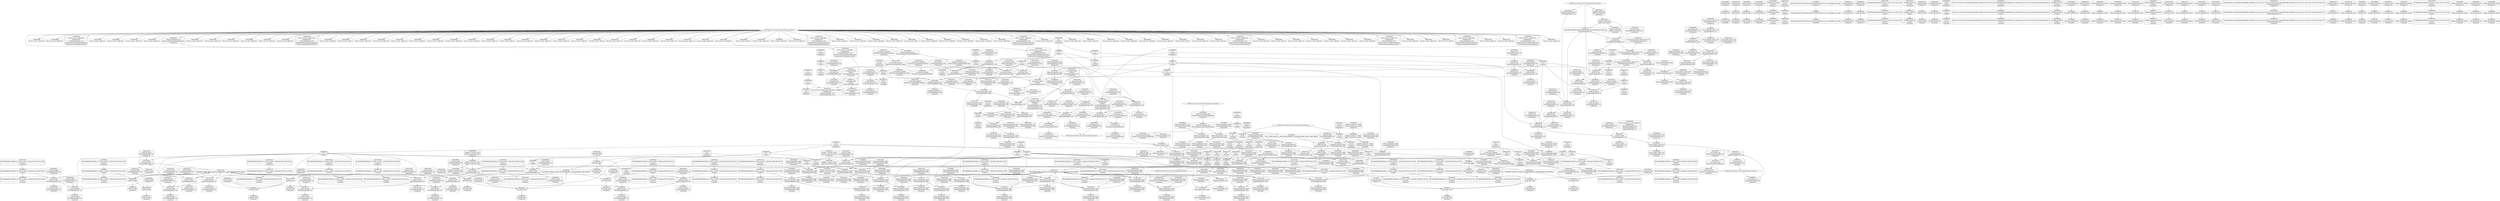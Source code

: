 digraph {
	CE0x3ffbd20 [shape=record,shape=Mrecord,label="{CE0x3ffbd20|ipc_has_perm:_tmp1|*SummSink*}"]
	CE0x4003eb0 [shape=record,shape=Mrecord,label="{CE0x4003eb0|i64_128|*Constant*}"]
	CE0x4062220 [shape=record,shape=Mrecord,label="{CE0x4062220|current_sid:_tmp9|security/selinux/hooks.c,218|*SummSource*}"]
	CE0x404d830 [shape=record,shape=Mrecord,label="{CE0x404d830|80:_i32,_112:_i8*,_:_CRE_34,35_}"]
	CE0x404a800 [shape=record,shape=Mrecord,label="{CE0x404a800|ipc_has_perm:_bb|*SummSource*}"]
	CE0x4014170 [shape=record,shape=Mrecord,label="{CE0x4014170|i32_3|*Constant*|*SummSink*}"]
	CE0x4052580 [shape=record,shape=Mrecord,label="{CE0x4052580|current_sid:_tmp23|security/selinux/hooks.c,218}"]
	CE0x400b590 [shape=record,shape=Mrecord,label="{CE0x400b590|selinux_ipc_permission:_tmp10|security/selinux/hooks.c,5490}"]
	CE0x4054850 [shape=record,shape=Mrecord,label="{CE0x4054850|get_current:_bb|*SummSink*}"]
	CE0x38d30e0 [shape=record,shape=Mrecord,label="{CE0x38d30e0|selinux_ipc_permission:_conv|security/selinux/hooks.c,5488|*SummSource*}"]
	CE0x400b6c0 [shape=record,shape=Mrecord,label="{CE0x400b6c0|selinux_ipc_permission:_tmp10|security/selinux/hooks.c,5490|*SummSource*}"]
	CE0x407a310 [shape=record,shape=Mrecord,label="{CE0x407a310|current_sid:_tmp19|security/selinux/hooks.c,218|*SummSource*}"]
	CE0x4007a30 [shape=record,shape=Mrecord,label="{CE0x4007a30|selinux_ipc_permission:_conv9|security/selinux/hooks.c,5491|*SummSource*}"]
	CE0x407a4b0 [shape=record,shape=Mrecord,label="{CE0x407a4b0|current_sid:_tmp18|security/selinux/hooks.c,218}"]
	"CONST[source:2(external),value:0(static)][purpose:{operation}]"
	CE0x400f3d0 [shape=record,shape=Mrecord,label="{CE0x400f3d0|current_sid:_entry|*SummSink*}"]
	CE0x404e690 [shape=record,shape=Mrecord,label="{CE0x404e690|80:_i32,_112:_i8*,_:_CRE_1,2_}"]
	CE0x402d6b0 [shape=record,shape=Mrecord,label="{CE0x402d6b0|selinux_ipc_permission:_tmp19|security/selinux/hooks.c,5494|*SummSource*}"]
	CE0x40218d0 [shape=record,shape=Mrecord,label="{CE0x40218d0|_call_void_mcount()_#3|*SummSink*}"]
	CE0x4029050 [shape=record,shape=Mrecord,label="{CE0x4029050|ipc_has_perm:_tmp}"]
	CE0x40083a0 [shape=record,shape=Mrecord,label="{CE0x40083a0|selinux_ipc_permission:_and4|security/selinux/hooks.c,5490}"]
	CE0x4020af0 [shape=record,shape=Mrecord,label="{CE0x4020af0|selinux_ipc_permission:_tmp9|security/selinux/hooks.c,5490|*SummSink*}"]
	CE0x4061180 [shape=record,shape=Mrecord,label="{CE0x4061180|avc_has_perm:_requested|Function::avc_has_perm&Arg::requested::|*SummSource*}"]
	CE0x4079a50 [shape=record,shape=Mrecord,label="{CE0x4079a50|i64*_getelementptr_inbounds_(_11_x_i64_,_11_x_i64_*___llvm_gcov_ctr125,_i64_0,_i64_9)|*Constant*|*SummSource*}"]
	CE0x400afa0 [shape=record,shape=Mrecord,label="{CE0x400afa0|selinux_ipc_permission:_call|security/selinux/hooks.c,5496|*SummSource*}"]
	CE0x408c9a0 [shape=record,shape=Mrecord,label="{CE0x408c9a0|get_current:_tmp3}"]
	CE0x4026b00 [shape=record,shape=Mrecord,label="{CE0x4026b00|selinux_ipc_permission:_ipcp|Function::selinux_ipc_permission&Arg::ipcp::}"]
	CE0x4026390 [shape=record,shape=Mrecord,label="{CE0x4026390|GLOBAL:_ipc_has_perm|*Constant*|*SummSource*}"]
	CE0x407c390 [shape=record,shape=Mrecord,label="{CE0x407c390|i32_218|*Constant*|*SummSink*}"]
	CE0x404ad90 [shape=record,shape=Mrecord,label="{CE0x404ad90|current_sid:_tmp16|security/selinux/hooks.c,218|*SummSource*}"]
	CE0x3ff4960 [shape=record,shape=Mrecord,label="{CE0x3ff4960|%struct.task_struct*_(%struct.task_struct**)*_asm_movq_%gs:$_1:P_,$0_,_r,im,_dirflag_,_fpsr_,_flags_|*SummSource*}"]
	CE0x402f7e0 [shape=record,shape=Mrecord,label="{CE0x402f7e0|80:_i32,_112:_i8*,_:_CRE_63,64_}"]
	CE0x405ff20 [shape=record,shape=Mrecord,label="{CE0x405ff20|ipc_has_perm:_call2|security/selinux/hooks.c,5136}"]
	CE0x5cb2b00 [shape=record,shape=Mrecord,label="{CE0x5cb2b00|selinux_ipc_permission:_tmp|*SummSource*}"]
	CE0x40700e0 [shape=record,shape=Mrecord,label="{CE0x40700e0|current_sid:_tmp10|security/selinux/hooks.c,218|*SummSink*}"]
	CE0x402bbc0 [shape=record,shape=Mrecord,label="{CE0x402bbc0|selinux_ipc_permission:_tmp11|security/selinux/hooks.c,5490|*SummSource*}"]
	CE0x40267c0 [shape=record,shape=Mrecord,label="{CE0x40267c0|ipc_has_perm:_entry|*SummSource*}"]
	CE0x402f150 [shape=record,shape=Mrecord,label="{CE0x402f150|80:_i32,_112:_i8*,_:_CRE_56,57_}"]
	CE0x4019f20 [shape=record,shape=Mrecord,label="{CE0x4019f20|selinux_ipc_permission:_tmp7|security/selinux/hooks.c,5489|*SummSource*}"]
	CE0x401b4a0 [shape=record,shape=Mrecord,label="{CE0x401b4a0|selinux_ipc_permission:_tmp7|security/selinux/hooks.c,5489|*SummSink*}"]
	CE0x38d2fd0 [shape=record,shape=Mrecord,label="{CE0x38d2fd0|selinux_ipc_permission:_conv|security/selinux/hooks.c,5488}"]
	CE0x406eab0 [shape=record,shape=Mrecord,label="{CE0x406eab0|current_sid:_if.then}"]
	CE0x401a210 [shape=record,shape=Mrecord,label="{CE0x401a210|i64_5|*Constant*|*SummSource*}"]
	CE0x4028430 [shape=record,shape=Mrecord,label="{CE0x4028430|selinux_ipc_permission:_tmp23|security/selinux/hooks.c,5497|*SummSource*}"]
	CE0x4073190 [shape=record,shape=Mrecord,label="{CE0x4073190|current_sid:_tobool1|security/selinux/hooks.c,218|*SummSink*}"]
	CE0x40058f0 [shape=record,shape=Mrecord,label="{CE0x40058f0|i32_1|*Constant*|*SummSink*}"]
	CE0x402f420 [shape=record,shape=Mrecord,label="{CE0x402f420|80:_i32,_112:_i8*,_:_CRE_59,60_}"]
	CE0x407bc90 [shape=record,shape=Mrecord,label="{CE0x407bc90|i8*_getelementptr_inbounds_(_25_x_i8_,_25_x_i8_*_.str3,_i32_0,_i32_0)|*Constant*|*SummSource*}"]
	CE0x404faa0 [shape=record,shape=Mrecord,label="{CE0x404faa0|current_sid:_call4|security/selinux/hooks.c,218|*SummSink*}"]
	CE0x401a5a0 [shape=record,shape=Mrecord,label="{CE0x401a5a0|i64_4|*Constant*|*SummSource*}"]
	CE0x3ffbfd0 [shape=record,shape=Mrecord,label="{CE0x3ffbfd0|selinux_ipc_permission:_conv3|security/selinux/hooks.c,5490|*SummSource*}"]
	CE0x4009850 [shape=record,shape=Mrecord,label="{CE0x4009850|i64_1|*Constant*}"]
	CE0x401fd30 [shape=record,shape=Mrecord,label="{CE0x401fd30|selinux_ipc_permission:_or8|security/selinux/hooks.c,5491|*SummSink*}"]
	CE0x404f520 [shape=record,shape=Mrecord,label="{CE0x404f520|current_sid:_tmp20|security/selinux/hooks.c,218|*SummSink*}"]
	CE0x40206a0 [shape=record,shape=Mrecord,label="{CE0x40206a0|i64_2|*Constant*}"]
	CE0x4014e10 [shape=record,shape=Mrecord,label="{CE0x4014e10|GLOBAL:_current_sid|*Constant*|*SummSource*}"]
	CE0x405bcc0 [shape=record,shape=Mrecord,label="{CE0x405bcc0|ipc_has_perm:_sid1|security/selinux/hooks.c,5136|*SummSink*}"]
	CE0x5f55ab0 [shape=record,shape=Mrecord,label="{CE0x5f55ab0|i64_1|*Constant*}"]
	CE0x405f420 [shape=record,shape=Mrecord,label="{CE0x405f420|ipc_has_perm:_tmp7|security/selinux/hooks.c,5136|*SummSink*}"]
	CE0x4061c80 [shape=record,shape=Mrecord,label="{CE0x4061c80|current_sid:_if.end|*SummSink*}"]
	CE0x401d320 [shape=record,shape=Mrecord,label="{CE0x401d320|_call_void_mcount()_#3|*SummSource*}"]
	CE0x3ffc810 [shape=record,shape=Mrecord,label="{CE0x3ffc810|selinux_ipc_permission:_tmp4|security/selinux/hooks.c,5488}"]
	CE0x4009c50 [shape=record,shape=Mrecord,label="{CE0x4009c50|get_current:_tmp1}"]
	CE0x405c1c0 [shape=record,shape=Mrecord,label="{CE0x405c1c0|ipc_has_perm:_tmp6|*LoadInst*|security/selinux/hooks.c,5134}"]
	CE0x4027b30 [shape=record,shape=Mrecord,label="{CE0x4027b30|_ret_i32_%call2,_!dbg_!27728|security/selinux/hooks.c,5136|*SummSource*}"]
	CE0x402e160 [shape=record,shape=Mrecord,label="{CE0x402e160|80:_i32,_112:_i8*,_:_CRE_39,40_}"]
	CE0x402f8d0 [shape=record,shape=Mrecord,label="{CE0x402f8d0|80:_i32,_112:_i8*,_:_CRE_64,65_}"]
	CE0x4030910 [shape=record,shape=Mrecord,label="{CE0x4030910|80:_i32,_112:_i8*,_:_CRE_92,96_|*MultipleSource*|security/selinux/hooks.c,5131|Function::selinux_ipc_permission&Arg::ipcp::|Function::ipc_has_perm&Arg::ipc_perms::}"]
	CE0x4063910 [shape=record,shape=Mrecord,label="{CE0x4063910|i1_true|*Constant*|*SummSource*}"]
	CE0x405b5d0 [shape=record,shape=Mrecord,label="{CE0x405b5d0|i8_4|*Constant*}"]
	CE0x4060390 [shape=record,shape=Mrecord,label="{CE0x4060390|i32_(i32,_i32,_i16,_i32,_%struct.common_audit_data*)*_bitcast_(i32_(i32,_i32,_i16,_i32,_%struct.common_audit_data.495*)*_avc_has_perm_to_i32_(i32,_i32,_i16,_i32,_%struct.common_audit_data*)*)|*Constant*}"]
	CE0x404ced0 [shape=record,shape=Mrecord,label="{CE0x404ced0|80:_i32,_112:_i8*,_:_CRE_24,25_}"]
	CE0x402e520 [shape=record,shape=Mrecord,label="{CE0x402e520|80:_i32,_112:_i8*,_:_CRE_43,44_}"]
	CE0x4001f20 [shape=record,shape=Mrecord,label="{CE0x4001f20|i64_5|*Constant*}"]
	CE0x404fd40 [shape=record,shape=Mrecord,label="{CE0x404fd40|GLOBAL:_get_current|*Constant*}"]
	CE0x4068a50 [shape=record,shape=Mrecord,label="{CE0x4068a50|current_sid:_tobool|security/selinux/hooks.c,218|*SummSource*}"]
	CE0x402abb0 [shape=record,shape=Mrecord,label="{CE0x402abb0|selinux_ipc_permission:_tmp23|security/selinux/hooks.c,5497|*SummSink*}"]
	CE0x4066640 [shape=record,shape=Mrecord,label="{CE0x4066640|current_sid:_land.lhs.true2|*SummSink*}"]
	CE0x4067ef0 [shape=record,shape=Mrecord,label="{CE0x4067ef0|i64_4|*Constant*}"]
	CE0x4072f40 [shape=record,shape=Mrecord,label="{CE0x4072f40|current_sid:_tobool1|security/selinux/hooks.c,218}"]
	CE0x4050140 [shape=record,shape=Mrecord,label="{CE0x4050140|get_current:_entry}"]
	CE0x407c030 [shape=record,shape=Mrecord,label="{CE0x407c030|i32_218|*Constant*}"]
	CE0x402da90 [shape=record,shape=Mrecord,label="{CE0x402da90|selinux_ipc_permission:_tmp20|security/selinux/hooks.c,5496}"]
	CE0x4063790 [shape=record,shape=Mrecord,label="{CE0x4063790|i1_true|*Constant*}"]
	CE0x406b070 [shape=record,shape=Mrecord,label="{CE0x406b070|i1_true|*Constant*|*SummSink*}"]
	CE0x404c0c0 [shape=record,shape=Mrecord,label="{CE0x404c0c0|80:_i32,_112:_i8*,_:_CRE_9,10_}"]
	CE0x400aa90 [shape=record,shape=Mrecord,label="{CE0x400aa90|selinux_ipc_permission:_tmp21|security/selinux/hooks.c,5496|*SummSource*}"]
	CE0x401f4e0 [shape=record,shape=Mrecord,label="{CE0x401f4e0|selinux_ipc_permission:_tmp18|security/selinux/hooks.c,5494}"]
	CE0x402b4a0 [shape=record,shape=Mrecord,label="{CE0x402b4a0|selinux_ipc_permission:_tmp6|security/selinux/hooks.c,5489}"]
	CE0x4061460 [shape=record,shape=Mrecord,label="{CE0x4061460|avc_has_perm:_auditdata|Function::avc_has_perm&Arg::auditdata::}"]
	CE0x4003d40 [shape=record,shape=Mrecord,label="{CE0x4003d40|selinux_ipc_permission:_if.end10|*SummSource*}"]
	CE0x3ff6150 [shape=record,shape=Mrecord,label="{CE0x3ff6150|selinux_ipc_permission:_tobool|security/selinux/hooks.c,5488}"]
	CE0x404f110 [shape=record,shape=Mrecord,label="{CE0x404f110|current_sid:_tmp20|security/selinux/hooks.c,218|*SummSource*}"]
	CE0x401cb90 [shape=record,shape=Mrecord,label="{CE0x401cb90|selinux_ipc_permission:_and4|security/selinux/hooks.c,5490|*SummSink*}"]
	CE0x400cec0 [shape=record,shape=Mrecord,label="{CE0x400cec0|selinux_ipc_permission:_tobool5|security/selinux/hooks.c,5490|*SummSink*}"]
	CE0x4007700 [shape=record,shape=Mrecord,label="{CE0x4007700|selinux_ipc_permission:_if.then|*SummSink*}"]
	CE0x404d740 [shape=record,shape=Mrecord,label="{CE0x404d740|80:_i32,_112:_i8*,_:_CRE_33,34_}"]
	CE0x4050a00 [shape=record,shape=Mrecord,label="{CE0x4050a00|i32_78|*Constant*|*SummSource*}"]
	CE0x400f160 [shape=record,shape=Mrecord,label="{CE0x400f160|GLOBAL:_current_sid|*Constant*|*SummSink*}"]
	CE0x400ef30 [shape=record,shape=Mrecord,label="{CE0x400ef30|i64_1|*Constant*|*SummSink*}"]
	CE0x4026ef0 [shape=record,shape=Mrecord,label="{CE0x4026ef0|ipc_has_perm:_perms|Function::ipc_has_perm&Arg::perms::}"]
	CE0x400b0a0 [shape=record,shape=Mrecord,label="{CE0x400b0a0|selinux_ipc_permission:_and|security/selinux/hooks.c,5488|*SummSink*}"]
	CE0x4007560 [shape=record,shape=Mrecord,label="{CE0x4007560|selinux_ipc_permission:_if.end}"]
	"CONST[source:0(mediator),value:2(dynamic)][purpose:{subject}]"
	CE0x4028940 [shape=record,shape=Mrecord,label="{CE0x4028940|_ret_i32_%retval.0,_!dbg_!27733|security/selinux/hooks.c,5497|*SummSource*}"]
	CE0x5cb2a90 [shape=record,shape=Mrecord,label="{CE0x5cb2a90|selinux_ipc_permission:_tmp}"]
	CE0x40152d0 [shape=record,shape=Mrecord,label="{CE0x40152d0|GLOBAL:_current_task|Global_var:current_task}"]
	CE0x400a610 [shape=record,shape=Mrecord,label="{CE0x400a610|selinux_ipc_permission:_tmp21|security/selinux/hooks.c,5496}"]
	CE0x4051ae0 [shape=record,shape=Mrecord,label="{CE0x4051ae0|current_sid:_security|security/selinux/hooks.c,218}"]
	CE0x405b870 [shape=record,shape=Mrecord,label="{CE0x405b870|i8_4|*Constant*|*SummSink*}"]
	CE0x400f8a0 [shape=record,shape=Mrecord,label="{CE0x400f8a0|_ret_i32_%tmp24,_!dbg_!27742|security/selinux/hooks.c,220}"]
	CE0x407ba10 [shape=record,shape=Mrecord,label="{CE0x407ba10|GLOBAL:_lockdep_rcu_suspicious|*Constant*|*SummSource*}"]
	CE0x402a600 [shape=record,shape=Mrecord,label="{CE0x402a600|selinux_ipc_permission:_tmp22|security/selinux/hooks.c,5497}"]
	CE0x4021090 [shape=record,shape=Mrecord,label="{CE0x4021090|selinux_ipc_permission:_tmp17|security/selinux/hooks.c,5493|*SummSink*}"]
	CE0x3fffd80 [shape=record,shape=Mrecord,label="{CE0x3fffd80|ipc_has_perm:_tmp3|*SummSink*}"]
	CE0x405e310 [shape=record,shape=Mrecord,label="{CE0x405e310|ipc_has_perm:_ipc_id|security/selinux/hooks.c,5134|*SummSink*}"]
	CE0x4017e30 [shape=record,shape=Mrecord,label="{CE0x4017e30|selinux_ipc_permission:_if.end|*SummSource*}"]
	CE0x4021ea0 [shape=record,shape=Mrecord,label="{CE0x4021ea0|ipc_has_perm:_call|security/selinux/hooks.c,5129}"]
	CE0x407aec0 [shape=record,shape=Mrecord,label="{CE0x407aec0|i64*_getelementptr_inbounds_(_11_x_i64_,_11_x_i64_*___llvm_gcov_ctr125,_i64_0,_i64_10)|*Constant*|*SummSource*}"]
	CE0x4023290 [shape=record,shape=Mrecord,label="{CE0x4023290|selinux_ipc_permission:_cmp|security/selinux/hooks.c,5493|*SummSource*}"]
	CE0x4062d00 [shape=record,shape=Mrecord,label="{CE0x4062d00|GLOBAL:___llvm_gcov_ctr125|Global_var:__llvm_gcov_ctr125}"]
	CE0x40156e0 [shape=record,shape=Mrecord,label="{CE0x40156e0|i64_3|*Constant*|*SummSink*}"]
	CE0x402b510 [shape=record,shape=Mrecord,label="{CE0x402b510|selinux_ipc_permission:_tmp6|security/selinux/hooks.c,5489|*SummSource*}"]
	CE0x401bdf0 [shape=record,shape=Mrecord,label="{CE0x401bdf0|get_current:_tmp4|./arch/x86/include/asm/current.h,14|*SummSource*}"]
	CE0x4064f60 [shape=record,shape=Mrecord,label="{CE0x4064f60|GLOBAL:_current_sid.__warned|Global_var:current_sid.__warned}"]
	CE0x4026cb0 [shape=record,shape=Mrecord,label="{CE0x4026cb0|selinux_ipc_permission:_ipcp|Function::selinux_ipc_permission&Arg::ipcp::|*SummSink*}"]
	CE0x4020630 [shape=record,shape=Mrecord,label="{CE0x4020630|selinux_ipc_permission:_tmp2|security/selinux/hooks.c,5488|*SummSource*}"]
	CE0x4019db0 [shape=record,shape=Mrecord,label="{CE0x4019db0|selinux_ipc_permission:_tmp7|security/selinux/hooks.c,5489}"]
	CE0x4072990 [shape=record,shape=Mrecord,label="{CE0x4072990|current_sid:_do.body|*SummSource*}"]
	CE0x402bdc0 [shape=record,shape=Mrecord,label="{CE0x402bdc0|selinux_ipc_permission:_tmp11|security/selinux/hooks.c,5490|*SummSink*}"]
	CE0x40633f0 [shape=record,shape=Mrecord,label="{CE0x40633f0|current_sid:_tmp14|security/selinux/hooks.c,218|*SummSource*}"]
	CE0x4008050 [shape=record,shape=Mrecord,label="{CE0x4008050|i32_292|*Constant*|*SummSource*}"]
	CE0x405dd20 [shape=record,shape=Mrecord,label="{CE0x405dd20|ipc_has_perm:_u|security/selinux/hooks.c,5134|*SummSink*}"]
	CE0x4050c90 [shape=record,shape=Mrecord,label="{CE0x4050c90|current_sid:_cred|security/selinux/hooks.c,218|*SummSource*}"]
	CE0x3ffb820 [shape=record,shape=Mrecord,label="{CE0x3ffb820|selinux_ipc_permission:_tmp5|security/selinux/hooks.c,5488|*SummSource*}"]
	CE0x4014040 [shape=record,shape=Mrecord,label="{CE0x4014040|ipc_has_perm:_type|security/selinux/hooks.c,5133|*SummSource*}"]
	CE0x3ffb230 [shape=record,shape=Mrecord,label="{CE0x3ffb230|selinux_ipc_permission:_if.then12}"]
	CE0x406a1e0 [shape=record,shape=Mrecord,label="{CE0x406a1e0|i64*_getelementptr_inbounds_(_11_x_i64_,_11_x_i64_*___llvm_gcov_ctr125,_i64_0,_i64_0)|*Constant*|*SummSink*}"]
	CE0x3ffb9c0 [shape=record,shape=Mrecord,label="{CE0x3ffb9c0|selinux_ipc_permission:_tmp5|security/selinux/hooks.c,5488|*SummSink*}"]
	CE0x4026920 [shape=record,shape=Mrecord,label="{CE0x4026920|ipc_has_perm:_entry|*SummSink*}"]
	CE0x4004750 [shape=record,shape=Mrecord,label="{CE0x4004750|selinux_ipc_permission:_tmp5|security/selinux/hooks.c,5488}"]
	CE0x40266f0 [shape=record,shape=Mrecord,label="{CE0x40266f0|ipc_has_perm:_entry}"]
	CE0x402f330 [shape=record,shape=Mrecord,label="{CE0x402f330|80:_i32,_112:_i8*,_:_CRE_58,59_}"]
	CE0x406b250 [shape=record,shape=Mrecord,label="{CE0x406b250|i64*_getelementptr_inbounds_(_11_x_i64_,_11_x_i64_*___llvm_gcov_ctr125,_i64_0,_i64_8)|*Constant*}"]
	CE0x400c280 [shape=record,shape=Mrecord,label="{CE0x400c280|i64_0|*Constant*|*SummSink*}"]
	CE0x4020850 [shape=record,shape=Mrecord,label="{CE0x4020850|selinux_ipc_permission:_tmp9|security/selinux/hooks.c,5490}"]
	CE0x401a790 [shape=record,shape=Mrecord,label="{CE0x401a790|selinux_ipc_permission:_tmp3|security/selinux/hooks.c,5488|*SummSink*}"]
	CE0x404d290 [shape=record,shape=Mrecord,label="{CE0x404d290|80:_i32,_112:_i8*,_:_CRE_28,29_}"]
	CE0x40618f0 [shape=record,shape=Mrecord,label="{CE0x40618f0|_ret_i32_%retval.0,_!dbg_!27728|security/selinux/avc.c,775|*SummSource*}"]
	CE0x4018110 [shape=record,shape=Mrecord,label="{CE0x4018110|selinux_ipc_permission:_av.1|*SummSource*}"]
	CE0x40505b0 [shape=record,shape=Mrecord,label="{CE0x40505b0|_ret_%struct.task_struct*_%tmp4,_!dbg_!27714|./arch/x86/include/asm/current.h,14}"]
	CE0x406b5e0 [shape=record,shape=Mrecord,label="{CE0x406b5e0|current_sid:_tmp15|security/selinux/hooks.c,218}"]
	CE0x402f6f0 [shape=record,shape=Mrecord,label="{CE0x402f6f0|80:_i32,_112:_i8*,_:_CRE_62,63_}"]
	CE0x400bf90 [shape=record,shape=Mrecord,label="{CE0x400bf90|i64_2|*Constant*|*SummSink*}"]
	CE0x54e94e0 [shape=record,shape=Mrecord,label="{CE0x54e94e0|selinux_ipc_permission:_bb}"]
	CE0x400e300 [shape=record,shape=Mrecord,label="{CE0x400e300|i32_0|*Constant*}"]
	CE0x404bdf0 [shape=record,shape=Mrecord,label="{CE0x404bdf0|80:_i32,_112:_i8*,_:_CRE_6,7_}"]
	CE0x404cde0 [shape=record,shape=Mrecord,label="{CE0x404cde0|80:_i32,_112:_i8*,_:_CRE_23,24_}"]
	CE0x3ffbf00 [shape=record,shape=Mrecord,label="{CE0x3ffbf00|i32_1|*Constant*}"]
	CE0x4066fc0 [shape=record,shape=Mrecord,label="{CE0x4066fc0|current_sid:_tmp5|security/selinux/hooks.c,218|*SummSink*}"]
	CE0x4070f80 [shape=record,shape=Mrecord,label="{CE0x4070f80|current_sid:_tmp11|security/selinux/hooks.c,218}"]
	CE0x3ff5b70 [shape=record,shape=Mrecord,label="{CE0x3ff5b70|current_sid:_do.end|*SummSink*}"]
	CE0x40321a0 [shape=record,shape=Mrecord,label="{CE0x40321a0|i64_7|*Constant*|*SummSink*}"]
	CE0x404cb10 [shape=record,shape=Mrecord,label="{CE0x404cb10|80:_i32,_112:_i8*,_:_CRE_20,21_}"]
	CE0x401c590 [shape=record,shape=Mrecord,label="{CE0x401c590|selinux_ipc_permission:_tmp16|security/selinux/hooks.c,5493|*SummSink*}"]
	CE0x40041a0 [shape=record,shape=Mrecord,label="{CE0x40041a0|i64_128|*Constant*|*SummSink*}"]
	CE0x402ab40 [shape=record,shape=Mrecord,label="{CE0x402ab40|selinux_ipc_permission:_tmp22|security/selinux/hooks.c,5497|*SummSink*}"]
	CE0x404b6d0 [shape=record,shape=Mrecord,label="{CE0x404b6d0|_call_void_lockdep_rcu_suspicious(i8*_getelementptr_inbounds_(_25_x_i8_,_25_x_i8_*_.str3,_i32_0,_i32_0),_i32_218,_i8*_getelementptr_inbounds_(_45_x_i8_,_45_x_i8_*_.str12,_i32_0,_i32_0))_#10,_!dbg_!27727|security/selinux/hooks.c,218}"]
	CE0x401f550 [shape=record,shape=Mrecord,label="{CE0x401f550|selinux_ipc_permission:_tmp18|security/selinux/hooks.c,5494|*SummSource*}"]
	CE0x4050b20 [shape=record,shape=Mrecord,label="{CE0x4050b20|current_sid:_cred|security/selinux/hooks.c,218}"]
	CE0x400cd10 [shape=record,shape=Mrecord,label="{CE0x400cd10|selinux_ipc_permission:_tobool5|security/selinux/hooks.c,5490|*SummSource*}"]
	CE0x400cb70 [shape=record,shape=Mrecord,label="{CE0x400cb70|i64*_getelementptr_inbounds_(_12_x_i64_,_12_x_i64_*___llvm_gcov_ctr293,_i64_0,_i64_6)|*Constant*|*SummSink*}"]
	CE0x40017b0 [shape=record,shape=Mrecord,label="{CE0x40017b0|selinux_ipc_permission:_tmp12|security/selinux/hooks.c,5491|*SummSource*}"]
	CE0x405d9d0 [shape=record,shape=Mrecord,label="{CE0x405d9d0|ipc_has_perm:_u|security/selinux/hooks.c,5134}"]
	CE0x4065830 [shape=record,shape=Mrecord,label="{CE0x4065830|current_sid:_tmp3|*SummSource*}"]
	CE0x406a850 [shape=record,shape=Mrecord,label="{CE0x406a850|GLOBAL:_current_sid.__warned|Global_var:current_sid.__warned|*SummSource*}"]
	CE0x407b1d0 [shape=record,shape=Mrecord,label="{CE0x407b1d0|current_sid:_tmp20|security/selinux/hooks.c,218}"]
	CE0x4030b70 [shape=record,shape=Mrecord,label="{CE0x4030b70|80:_i32,_112:_i8*,_:_CRE_100,102_|*MultipleSource*|security/selinux/hooks.c,5131|Function::selinux_ipc_permission&Arg::ipcp::|Function::ipc_has_perm&Arg::ipc_perms::}"]
	CE0x404ccf0 [shape=record,shape=Mrecord,label="{CE0x404ccf0|80:_i32,_112:_i8*,_:_CRE_22,23_}"]
	CE0x40622f0 [shape=record,shape=Mrecord,label="{CE0x40622f0|current_sid:_tmp9|security/selinux/hooks.c,218|*SummSink*}"]
	CE0x4052fd0 [shape=record,shape=Mrecord,label="{CE0x4052fd0|i32_1|*Constant*}"]
	CE0x40157e0 [shape=record,shape=Mrecord,label="{CE0x40157e0|current_sid:_tmp4|security/selinux/hooks.c,218}"]
	CE0x3ff61c0 [shape=record,shape=Mrecord,label="{CE0x3ff61c0|i32_0|*Constant*}"]
	CE0x404bee0 [shape=record,shape=Mrecord,label="{CE0x404bee0|80:_i32,_112:_i8*,_:_CRE_7,8_}"]
	CE0x405f7a0 [shape=record,shape=Mrecord,label="{CE0x405f7a0|ipc_has_perm:_sclass|security/selinux/hooks.c,5136|*SummSource*}"]
	CE0x405bd30 [shape=record,shape=Mrecord,label="{CE0x405bd30|ipc_has_perm:_key|security/selinux/hooks.c,5134}"]
	CE0x4053ce0 [shape=record,shape=Mrecord,label="{CE0x4053ce0|i64*_getelementptr_inbounds_(_2_x_i64_,_2_x_i64_*___llvm_gcov_ctr98,_i64_0,_i64_0)|*Constant*|*SummSource*}"]
	CE0x4014c90 [shape=record,shape=Mrecord,label="{CE0x4014c90|GLOBAL:_current_sid|*Constant*}"]
	CE0x40097e0 [shape=record,shape=Mrecord,label="{CE0x40097e0|i64*_getelementptr_inbounds_(_2_x_i64_,_2_x_i64_*___llvm_gcov_ctr98,_i64_0,_i64_1)|*Constant*|*SummSink*}"]
	CE0x4027440 [shape=record,shape=Mrecord,label="{CE0x4027440|_ret_i32_%call2,_!dbg_!27728|security/selinux/hooks.c,5136}"]
	CE0x4065ff0 [shape=record,shape=Mrecord,label="{CE0x4065ff0|i64_0|*Constant*}"]
	CE0x402ff60 [shape=record,shape=Mrecord,label="{CE0x402ff60|80:_i32,_112:_i8*,_:_CRE_71,72_}"]
	CE0x40287a0 [shape=record,shape=Mrecord,label="{CE0x40287a0|ipc_has_perm:_bb|*SummSink*}"]
	CE0x3ffeee0 [shape=record,shape=Mrecord,label="{CE0x3ffeee0|ipc_has_perm:_tmp2}"]
	CE0x4032030 [shape=record,shape=Mrecord,label="{CE0x4032030|i64_7|*Constant*|*SummSource*}"]
	CE0x402e7f0 [shape=record,shape=Mrecord,label="{CE0x402e7f0|80:_i32,_112:_i8*,_:_CRE_46,47_}"]
	CE0x400efa0 [shape=record,shape=Mrecord,label="{CE0x400efa0|selinux_ipc_permission:_tmp1|*SummSource*}"]
	CE0x400bea0 [shape=record,shape=Mrecord,label="{CE0x400bea0|selinux_ipc_permission:_tobool|security/selinux/hooks.c,5488|*SummSource*}"]
	CE0x400a280 [shape=record,shape=Mrecord,label="{CE0x400a280|selinux_ipc_permission:_tmp20|security/selinux/hooks.c,5496|*SummSink*}"]
	CE0x4067440 [shape=record,shape=Mrecord,label="{CE0x4067440|_call_void_mcount()_#3|*SummSource*}"]
	CE0x404bfd0 [shape=record,shape=Mrecord,label="{CE0x404bfd0|80:_i32,_112:_i8*,_:_CRE_8,9_}"]
	CE0x40010d0 [shape=record,shape=Mrecord,label="{CE0x40010d0|selinux_ipc_permission:_entry|*SummSource*}"]
	CE0x3ff44e0 [shape=record,shape=Mrecord,label="{CE0x3ff44e0|current_sid:_tmp|*SummSink*}"]
	CE0x404c390 [shape=record,shape=Mrecord,label="{CE0x404c390|80:_i32,_112:_i8*,_:_CRE_12,13_}"]
	CE0x404b2b0 [shape=record,shape=Mrecord,label="{CE0x404b2b0|i8_1|*Constant*|*SummSource*}"]
	CE0x401cfc0 [shape=record,shape=Mrecord,label="{CE0x401cfc0|i32_146|*Constant*|*SummSource*}"]
	CE0x4064550 [shape=record,shape=Mrecord,label="{CE0x4064550|current_sid:_tmp6|security/selinux/hooks.c,218}"]
	CE0x402fab0 [shape=record,shape=Mrecord,label="{CE0x402fab0|80:_i32,_112:_i8*,_:_CRE_66,67_}"]
	CE0x3ffec30 [shape=record,shape=Mrecord,label="{CE0x3ffec30|%struct.task_struct*_(%struct.task_struct**)*_asm_movq_%gs:$_1:P_,$0_,_r,im,_dirflag_,_fpsr_,_flags_|*SummSink*}"]
	CE0x3ffcaa0 [shape=record,shape=Mrecord,label="{CE0x3ffcaa0|selinux_ipc_permission:_tmp4|security/selinux/hooks.c,5488|*SummSink*}"]
	CE0x4023170 [shape=record,shape=Mrecord,label="{CE0x4023170|selinux_ipc_permission:_cmp|security/selinux/hooks.c,5493}"]
	CE0x4015770 [shape=record,shape=Mrecord,label="{CE0x4015770|i64_2|*Constant*}"]
	CE0x4030050 [shape=record,shape=Mrecord,label="{CE0x4030050|80:_i32,_112:_i8*,_:_CRE_72,73_|*MultipleSource*|security/selinux/hooks.c,5131|Function::selinux_ipc_permission&Arg::ipcp::|Function::ipc_has_perm&Arg::ipc_perms::}"]
	CE0x4014670 [shape=record,shape=Mrecord,label="{CE0x4014670|ipc_has_perm:_tmp2|*SummSource*}"]
	CE0x402f600 [shape=record,shape=Mrecord,label="{CE0x402f600|80:_i32,_112:_i8*,_:_CRE_61,62_}"]
	CE0x4063560 [shape=record,shape=Mrecord,label="{CE0x4063560|current_sid:_tmp14|security/selinux/hooks.c,218|*SummSink*}"]
	CE0x404ac10 [shape=record,shape=Mrecord,label="{CE0x404ac10|current_sid:_tmp16|security/selinux/hooks.c,218}"]
	CE0x40164b0 [shape=record,shape=Mrecord,label="{CE0x40164b0|i64*_getelementptr_inbounds_(_12_x_i64_,_12_x_i64_*___llvm_gcov_ctr293,_i64_0,_i64_0)|*Constant*|*SummSink*}"]
	CE0x3ff5cb0 [shape=record,shape=Mrecord,label="{CE0x3ff5cb0|current_sid:_bb|*SummSource*}"]
	CE0x402e430 [shape=record,shape=Mrecord,label="{CE0x402e430|80:_i32,_112:_i8*,_:_CRE_42,43_}"]
	CE0x406d990 [shape=record,shape=Mrecord,label="{CE0x406d990|current_sid:_tmp13|security/selinux/hooks.c,218}"]
	CE0x4027050 [shape=record,shape=Mrecord,label="{CE0x4027050|ipc_has_perm:_ipc_perms|Function::ipc_has_perm&Arg::ipc_perms::}"]
	CE0x402d4b0 [shape=record,shape=Mrecord,label="{CE0x402d4b0|selinux_ipc_permission:_tmp19|security/selinux/hooks.c,5494}"]
	CE0x406b6c0 [shape=record,shape=Mrecord,label="{CE0x406b6c0|current_sid:_tmp15|security/selinux/hooks.c,218|*SummSink*}"]
	CE0x407bba0 [shape=record,shape=Mrecord,label="{CE0x407bba0|i8*_getelementptr_inbounds_(_25_x_i8_,_25_x_i8_*_.str3,_i32_0,_i32_0)|*Constant*}"]
	CE0x40315e0 [shape=record,shape=Mrecord,label="{CE0x40315e0|ipc_has_perm:_type|security/selinux/hooks.c,5133}"]
	CE0x405e7a0 [shape=record,shape=Mrecord,label="{CE0x405e7a0|ipc_has_perm:_sid1|security/selinux/hooks.c,5136|*SummSource*}"]
	CE0x4067e10 [shape=record,shape=Mrecord,label="{CE0x4067e10|i64_5|*Constant*}"]
	CE0x402d240 [shape=record,shape=Mrecord,label="{CE0x402d240|selinux_ipc_permission:_tmp19|security/selinux/hooks.c,5494|*SummSink*}"]
	CE0x404bd00 [shape=record,shape=Mrecord,label="{CE0x404bd00|80:_i32,_112:_i8*,_:_CRE_5,6_}"]
	CE0x40305b0 [shape=record,shape=Mrecord,label="{CE0x40305b0|80:_i32,_112:_i8*,_:_CRE_84,88_|*MultipleSource*|security/selinux/hooks.c,5131|Function::selinux_ipc_permission&Arg::ipcp::|Function::ipc_has_perm&Arg::ipc_perms::}"]
	CE0x402e340 [shape=record,shape=Mrecord,label="{CE0x402e340|80:_i32,_112:_i8*,_:_CRE_41,42_}"]
	CE0x400cbe0 [shape=record,shape=Mrecord,label="{CE0x400cbe0|selinux_ipc_permission:_tobool5|security/selinux/hooks.c,5490}"]
	CE0x405f880 [shape=record,shape=Mrecord,label="{CE0x405f880|ipc_has_perm:_sclass|security/selinux/hooks.c,5136|*SummSink*}"]
	CE0x406c000 [shape=record,shape=Mrecord,label="{CE0x406c000|0:_i8,_:_GCMR_current_sid.__warned_internal_global_i8_0,_section_.data.unlikely_,_align_1:_elem_0:default:}"]
	CE0x405f620 [shape=record,shape=Mrecord,label="{CE0x405f620|ipc_has_perm:_sclass|security/selinux/hooks.c,5136}"]
	CE0x402ba90 [shape=record,shape=Mrecord,label="{CE0x402ba90|selinux_ipc_permission:_tmp11|security/selinux/hooks.c,5490}"]
	CE0x402e700 [shape=record,shape=Mrecord,label="{CE0x402e700|80:_i32,_112:_i8*,_:_CRE_45,46_}"]
	CE0x3ffc300 [shape=record,shape=Mrecord,label="{CE0x3ffc300|i32_146|*Constant*}"]
	CE0x404f930 [shape=record,shape=Mrecord,label="{CE0x404f930|current_sid:_call4|security/selinux/hooks.c,218|*SummSource*}"]
	CE0x4030a40 [shape=record,shape=Mrecord,label="{CE0x4030a40|80:_i32,_112:_i8*,_:_CRE_96,100_|*MultipleSource*|security/selinux/hooks.c,5131|Function::selinux_ipc_permission&Arg::ipcp::|Function::ipc_has_perm&Arg::ipc_perms::}"]
	CE0x4026260 [shape=record,shape=Mrecord,label="{CE0x4026260|GLOBAL:_ipc_has_perm|*Constant*}"]
	CE0x407baa0 [shape=record,shape=Mrecord,label="{CE0x407baa0|GLOBAL:_lockdep_rcu_suspicious|*Constant*|*SummSink*}"]
	CE0x4015600 [shape=record,shape=Mrecord,label="{CE0x4015600|i64_3|*Constant*|*SummSource*}"]
	CE0x4030dd0 [shape=record,shape=Mrecord,label="{CE0x4030dd0|80:_i32,_112:_i8*,_:_CRE_112,120_|*MultipleSource*|security/selinux/hooks.c,5131|Function::selinux_ipc_permission&Arg::ipcp::|Function::ipc_has_perm&Arg::ipc_perms::}"]
	CE0x3ff54e0 [shape=record,shape=Mrecord,label="{CE0x3ff54e0|i64*_getelementptr_inbounds_(_11_x_i64_,_11_x_i64_*___llvm_gcov_ctr125,_i64_0,_i64_6)|*Constant*|*SummSource*}"]
	CE0x4054430 [shape=record,shape=Mrecord,label="{CE0x4054430|current_sid:_tmp24|security/selinux/hooks.c,220|*SummSink*}"]
	CE0x4017070 [shape=record,shape=Mrecord,label="{CE0x4017070|selinux_ipc_permission:_conv2|security/selinux/hooks.c,5489|*SummSink*}"]
	CE0x404e0d0 [shape=record,shape=Mrecord,label="{CE0x404e0d0|i32_10|*Constant*|*SummSource*}"]
	"CONST[source:1(input),value:2(dynamic)][purpose:{object}]"
	CE0x4026590 [shape=record,shape=Mrecord,label="{CE0x4026590|GLOBAL:_ipc_has_perm|*Constant*|*SummSink*}"]
	CE0x404a680 [shape=record,shape=Mrecord,label="{CE0x404a680|ipc_has_perm:_bb}"]
	CE0x405fa50 [shape=record,shape=Mrecord,label="{CE0x405fa50|ipc_has_perm:_tmp8|security/selinux/hooks.c,5136}"]
	CE0x4072790 [shape=record,shape=Mrecord,label="{CE0x4072790|current_sid:_land.lhs.true|*SummSink*}"]
	CE0x40081a0 [shape=record,shape=Mrecord,label="{CE0x40081a0|i32_292|*Constant*|*SummSink*}"]
	CE0x400b110 [shape=record,shape=Mrecord,label="{CE0x400b110|selinux_ipc_permission:_and|security/selinux/hooks.c,5488}"]
	CE0x4052db0 [shape=record,shape=Mrecord,label="{CE0x4052db0|current_sid:_tmp23|security/selinux/hooks.c,218|*SummSink*}"]
	CE0x401fc30 [shape=record,shape=Mrecord,label="{CE0x401fc30|selinux_ipc_permission:_or8|security/selinux/hooks.c,5491}"]
	CE0x401a370 [shape=record,shape=Mrecord,label="{CE0x401a370|i64_5|*Constant*|*SummSink*}"]
	CE0x404d650 [shape=record,shape=Mrecord,label="{CE0x404d650|80:_i32,_112:_i8*,_:_CRE_32,33_}"]
	CE0x3ff5c10 [shape=record,shape=Mrecord,label="{CE0x3ff5c10|current_sid:_bb}"]
	CE0x3ffc8e0 [shape=record,shape=Mrecord,label="{CE0x3ffc8e0|selinux_ipc_permission:_tmp4|security/selinux/hooks.c,5488|*SummSource*}"]
	CE0x402c910 [shape=record,shape=Mrecord,label="{CE0x402c910|avc_has_perm:_entry|*SummSink*}"]
	CE0x4051320 [shape=record,shape=Mrecord,label="{CE0x4051320|current_sid:_tmp21|security/selinux/hooks.c,218|*SummSource*}"]
	CE0x4030230 [shape=record,shape=Mrecord,label="{CE0x4030230|80:_i32,_112:_i8*,_:_CRE_80,84_|*MultipleSource*|security/selinux/hooks.c,5131|Function::selinux_ipc_permission&Arg::ipcp::|Function::ipc_has_perm&Arg::ipc_perms::}"]
	CE0x4079880 [shape=record,shape=Mrecord,label="{CE0x4079880|i64*_getelementptr_inbounds_(_11_x_i64_,_11_x_i64_*___llvm_gcov_ctr125,_i64_0,_i64_9)|*Constant*}"]
	CE0x4050090 [shape=record,shape=Mrecord,label="{CE0x4050090|GLOBAL:_get_current|*Constant*|*SummSink*}"]
	CE0x406ed30 [shape=record,shape=Mrecord,label="{CE0x406ed30|current_sid:_land.lhs.true2}"]
	CE0x4005790 [shape=record,shape=Mrecord,label="{CE0x4005790|selinux_ipc_permission:_if.then6|*SummSource*}"]
	CE0x40573a0 [shape=record,shape=Mrecord,label="{CE0x40573a0|ipc_has_perm:_tmp5|security/selinux/hooks.c,5131|*SummSource*}"]
	CE0x400ae00 [shape=record,shape=Mrecord,label="{CE0x400ae00|ipc_has_perm:_ipc_perms|Function::ipc_has_perm&Arg::ipc_perms::|*SummSink*}"]
	CE0x402ed90 [shape=record,shape=Mrecord,label="{CE0x402ed90|80:_i32,_112:_i8*,_:_CRE_52,53_}"]
	CE0x4062a40 [shape=record,shape=Mrecord,label="{CE0x4062a40|current_sid:_tmp4|security/selinux/hooks.c,218|*SummSink*}"]
	CE0x3fff0e0 [shape=record,shape=Mrecord,label="{CE0x3fff0e0|i64*_getelementptr_inbounds_(_11_x_i64_,_11_x_i64_*___llvm_gcov_ctr125,_i64_0,_i64_1)|*Constant*|*SummSource*}"]
	CE0x4006e10 [shape=record,shape=Mrecord,label="{CE0x4006e10|selinux_ipc_permission:_tmp12|security/selinux/hooks.c,5491|*SummSink*}"]
	CE0x4029130 [shape=record,shape=Mrecord,label="{CE0x4029130|ipc_has_perm:_tmp|*SummSource*}"]
	CE0x405b720 [shape=record,shape=Mrecord,label="{CE0x405b720|i8_4|*Constant*|*SummSource*}"]
	CE0x401b6c0 [shape=record,shape=Mrecord,label="{CE0x401b6c0|i64*_getelementptr_inbounds_(_2_x_i64_,_2_x_i64_*___llvm_gcov_ctr294,_i64_0,_i64_1)|*Constant*|*SummSink*}"]
	CE0x4071850 [shape=record,shape=Mrecord,label="{CE0x4071850|i64*_getelementptr_inbounds_(_11_x_i64_,_11_x_i64_*___llvm_gcov_ctr125,_i64_0,_i64_0)|*Constant*|*SummSource*}"]
	CE0x404d0b0 [shape=record,shape=Mrecord,label="{CE0x404d0b0|80:_i32,_112:_i8*,_:_CRE_26,27_}"]
	CE0x404fec0 [shape=record,shape=Mrecord,label="{CE0x404fec0|GLOBAL:_get_current|*Constant*|*SummSource*}"]
	CE0x4030140 [shape=record,shape=Mrecord,label="{CE0x4030140|80:_i32,_112:_i8*,_:_CRE_76,80_|*MultipleSource*|security/selinux/hooks.c,5131|Function::selinux_ipc_permission&Arg::ipcp::|Function::ipc_has_perm&Arg::ipc_perms::}"]
	CE0x40074a0 [shape=record,shape=Mrecord,label="{CE0x40074a0|selinux_ipc_permission:_if.then6|*SummSink*}"]
	CE0x406e4c0 [shape=record,shape=Mrecord,label="{CE0x406e4c0|i64*_getelementptr_inbounds_(_11_x_i64_,_11_x_i64_*___llvm_gcov_ctr125,_i64_0,_i64_6)|*Constant*}"]
	CE0x401ee90 [shape=record,shape=Mrecord,label="{CE0x401ee90|i64*_getelementptr_inbounds_(_12_x_i64_,_12_x_i64_*___llvm_gcov_ctr293,_i64_0,_i64_9)|*Constant*|*SummSource*}"]
	CE0x406b650 [shape=record,shape=Mrecord,label="{CE0x406b650|current_sid:_tmp15|security/selinux/hooks.c,218|*SummSource*}"]
	CE0x407af70 [shape=record,shape=Mrecord,label="{CE0x407af70|i64*_getelementptr_inbounds_(_11_x_i64_,_11_x_i64_*___llvm_gcov_ctr125,_i64_0,_i64_10)|*Constant*|*SummSink*}"]
	CE0x402a200 [shape=record,shape=Mrecord,label="{CE0x402a200|selinux_ipc_permission:_retval.0|*SummSource*}"]
	CE0x4014460 [shape=record,shape=Mrecord,label="{CE0x4014460|selinux_ipc_permission:_cmp|security/selinux/hooks.c,5493|*SummSink*}"]
	CE0x4023640 [shape=record,shape=Mrecord,label="{CE0x4023640|i64_7|*Constant*}"]
	CE0x40290c0 [shape=record,shape=Mrecord,label="{CE0x40290c0|COLLAPSED:_GCMRE___llvm_gcov_ctr294_internal_global_2_x_i64_zeroinitializer:_elem_0:default:}"]
	CE0x404b130 [shape=record,shape=Mrecord,label="{CE0x404b130|i8_1|*Constant*}"]
	CE0x407ac70 [shape=record,shape=Mrecord,label="{CE0x407ac70|i64*_getelementptr_inbounds_(_11_x_i64_,_11_x_i64_*___llvm_gcov_ctr125,_i64_0,_i64_10)|*Constant*}"]
	CE0x4020060 [shape=record,shape=Mrecord,label="{CE0x4020060|i64_2|*Constant*|*SummSource*}"]
	CE0x401cd30 [shape=record,shape=Mrecord,label="{CE0x401cd30|selinux_ipc_permission:_conv1|security/selinux/hooks.c,5489|*SummSource*}"]
	CE0x4071220 [shape=record,shape=Mrecord,label="{CE0x4071220|current_sid:_tmp11|security/selinux/hooks.c,218|*SummSink*}"]
	CE0x401cc00 [shape=record,shape=Mrecord,label="{CE0x401cc00|selinux_ipc_permission:_conv1|security/selinux/hooks.c,5489}"]
	CE0x3ff4570 [shape=record,shape=Mrecord,label="{CE0x3ff4570|i64*_getelementptr_inbounds_(_11_x_i64_,_11_x_i64_*___llvm_gcov_ctr125,_i64_0,_i64_1)|*Constant*|*SummSink*}"]
	CE0x4054770 [shape=record,shape=Mrecord,label="{CE0x4054770|get_current:_bb|*SummSource*}"]
	CE0x404e380 [shape=record,shape=Mrecord,label="{CE0x404e380|ipc_has_perm:_security|security/selinux/hooks.c,5131|*SummSource*}"]
	CE0x401e660 [shape=record,shape=Mrecord,label="{CE0x401e660|selinux_ipc_permission:_av.0|*SummSink*}"]
	CE0x404b420 [shape=record,shape=Mrecord,label="{CE0x404b420|i8_1|*Constant*|*SummSink*}"]
	"CONST[source:0(mediator),value:0(static)][purpose:{operation}]"
	CE0x402aa20 [shape=record,shape=Mrecord,label="{CE0x402aa20|i64*_getelementptr_inbounds_(_12_x_i64_,_12_x_i64_*___llvm_gcov_ctr293,_i64_0,_i64_11)|*Constant*|*SummSource*}"]
	CE0x40323b0 [shape=record,shape=Mrecord,label="{CE0x40323b0|i64_8|*Constant*|*SummSource*}"]
	CE0x4065eb0 [shape=record,shape=Mrecord,label="{CE0x4065eb0|GLOBAL:___llvm_gcov_ctr125|Global_var:__llvm_gcov_ctr125|*SummSink*}"]
	CE0x4060610 [shape=record,shape=Mrecord,label="{CE0x4060610|avc_has_perm:_tsid|Function::avc_has_perm&Arg::tsid::}"]
	CE0x3ff6420 [shape=record,shape=Mrecord,label="{CE0x3ff6420|i32_0|*Constant*|*SummSink*}"]
	CE0x404c480 [shape=record,shape=Mrecord,label="{CE0x404c480|80:_i32,_112:_i8*,_:_CRE_13,14_}"]
	CE0x4016c10 [shape=record,shape=Mrecord,label="{CE0x4016c10|selinux_ipc_permission:_if.then12|*SummSource*}"]
	CE0x40690c0 [shape=record,shape=Mrecord,label="{CE0x40690c0|get_current:_tmp2|*SummSource*}"]
	CE0x4016ec0 [shape=record,shape=Mrecord,label="{CE0x4016ec0|selinux_ipc_permission:_conv2|security/selinux/hooks.c,5489|*SummSource*}"]
	CE0x402ca80 [shape=record,shape=Mrecord,label="{CE0x402ca80|avc_has_perm:_requested|Function::avc_has_perm&Arg::requested::|*SummSink*}"]
	CE0x404df50 [shape=record,shape=Mrecord,label="{CE0x404df50|i32_10|*Constant*}"]
	CE0x40795b0 [shape=record,shape=Mrecord,label="{CE0x40795b0|i8*_getelementptr_inbounds_(_45_x_i8_,_45_x_i8_*_.str12,_i32_0,_i32_0)|*Constant*|*SummSink*}"]
	CE0x4022a70 [shape=record,shape=Mrecord,label="{CE0x4022a70|selinux_ipc_permission:_av.0}"]
	CE0x4050250 [shape=record,shape=Mrecord,label="{CE0x4050250|get_current:_entry|*SummSource*}"]
	CE0x40096e0 [shape=record,shape=Mrecord,label="{CE0x40096e0|selinux_ipc_permission:_if.end13}"]
	CE0x4050920 [shape=record,shape=Mrecord,label="{CE0x4050920|i32_78|*Constant*}"]
	CE0x402f060 [shape=record,shape=Mrecord,label="{CE0x402f060|80:_i32,_112:_i8*,_:_CRE_55,56_}"]
	CE0x4070850 [shape=record,shape=Mrecord,label="{CE0x4070850|current_sid:_tmp|*SummSource*}"]
	CE0x400a2f0 [shape=record,shape=Mrecord,label="{CE0x400a2f0|selinux_ipc_permission:_tmp21|security/selinux/hooks.c,5496|*SummSink*}"]
	CE0x4060b80 [shape=record,shape=Mrecord,label="{CE0x4060b80|avc_has_perm:_tclass|Function::avc_has_perm&Arg::tclass::|*SummSource*}"]
	CE0x402f240 [shape=record,shape=Mrecord,label="{CE0x402f240|80:_i32,_112:_i8*,_:_CRE_57,58_}"]
	CE0x40707e0 [shape=record,shape=Mrecord,label="{CE0x40707e0|COLLAPSED:_GCMRE___llvm_gcov_ctr125_internal_global_11_x_i64_zeroinitializer:_elem_0:default:}"]
	CE0x400be30 [shape=record,shape=Mrecord,label="{CE0x400be30|selinux_ipc_permission:_tobool|security/selinux/hooks.c,5488|*SummSink*}"]
	CE0x3ff5280 [shape=record,shape=Mrecord,label="{CE0x3ff5280|i64*_getelementptr_inbounds_(_2_x_i64_,_2_x_i64_*___llvm_gcov_ctr294,_i64_0,_i64_0)|*Constant*|*SummSource*}"]
	CE0x4000010 [shape=record,shape=Mrecord,label="{CE0x4000010|_call_void_mcount()_#3}"]
	CE0x4005c70 [shape=record,shape=Mrecord,label="{CE0x4005c70|current_sid:_tmp3|*SummSink*}"]
	CE0x400eec0 [shape=record,shape=Mrecord,label="{CE0x400eec0|i64_1|*Constant*|*SummSource*}"]
	CE0x40532f0 [shape=record,shape=Mrecord,label="{CE0x40532f0|current_sid:_sid|security/selinux/hooks.c,220}"]
	CE0x4005ef0 [shape=record,shape=Mrecord,label="{CE0x4005ef0|_call_void_mcount()_#3}"]
	CE0x404c930 [shape=record,shape=Mrecord,label="{CE0x404c930|80:_i32,_112:_i8*,_:_CRE_18,19_}"]
	CE0x405e1e0 [shape=record,shape=Mrecord,label="{CE0x405e1e0|ipc_has_perm:_ipc_id|security/selinux/hooks.c,5134|*SummSource*}"]
	CE0x406c5c0 [shape=record,shape=Mrecord,label="{CE0x406c5c0|current_sid:_tmp2|*SummSource*}"]
	CE0x4027f40 [shape=record,shape=Mrecord,label="{CE0x4027f40|selinux_ipc_permission:_tmp23|security/selinux/hooks.c,5497}"]
	CE0x3ff7d70 [shape=record,shape=Mrecord,label="{CE0x3ff7d70|selinux_ipc_permission:_tmp14|security/selinux/hooks.c,5493|*SummSink*}"]
	CE0x400b1b0 [shape=record,shape=Mrecord,label="{CE0x400b1b0|selinux_ipc_permission:_and|security/selinux/hooks.c,5488|*SummSource*}"]
	CE0x40542a0 [shape=record,shape=Mrecord,label="{CE0x40542a0|current_sid:_tmp24|security/selinux/hooks.c,220|*SummSource*}"]
	CE0x40514a0 [shape=record,shape=Mrecord,label="{CE0x40514a0|current_sid:_tmp21|security/selinux/hooks.c,218|*SummSink*}"]
	CE0x4054110 [shape=record,shape=Mrecord,label="{CE0x4054110|current_sid:_tmp24|security/selinux/hooks.c,220}"]
	CE0x400b880 [shape=record,shape=Mrecord,label="{CE0x400b880|selinux_ipc_permission:_tmp10|security/selinux/hooks.c,5490|*SummSink*}"]
	CE0x402a8a0 [shape=record,shape=Mrecord,label="{CE0x402a8a0|i64*_getelementptr_inbounds_(_12_x_i64_,_12_x_i64_*___llvm_gcov_ctr293,_i64_0,_i64_11)|*Constant*}"]
	"CONST[source:2(external),value:2(dynamic)][purpose:{subject}]"
	CE0x4009f40 [shape=record,shape=Mrecord,label="{CE0x4009f40|selinux_ipc_permission:_return}"]
	CE0x401a660 [shape=record,shape=Mrecord,label="{CE0x401a660|selinux_ipc_permission:_tmp3|security/selinux/hooks.c,5488|*SummSource*}"]
	CE0x4051670 [shape=record,shape=Mrecord,label="{CE0x4051670|i32_22|*Constant*}"]
	CE0x4065900 [shape=record,shape=Mrecord,label="{CE0x4065900|_call_void_mcount()_#3|*SummSink*}"]
	CE0x4001740 [shape=record,shape=Mrecord,label="{CE0x4001740|selinux_ipc_permission:_tmp12|security/selinux/hooks.c,5491}"]
	CE0x4008ed0 [shape=record,shape=Mrecord,label="{CE0x4008ed0|selinux_ipc_permission:_tmp8|security/selinux/hooks.c,5490|*SummSink*}"]
	CE0x4068160 [shape=record,shape=Mrecord,label="{CE0x4068160|i64*_getelementptr_inbounds_(_2_x_i64_,_2_x_i64_*___llvm_gcov_ctr98,_i64_0,_i64_1)|*Constant*|*SummSource*}"]
	CE0x4069c20 [shape=record,shape=Mrecord,label="{CE0x4069c20|current_sid:_tmp7|security/selinux/hooks.c,218|*SummSource*}"]
	"CONST[source:0(mediator),value:2(dynamic)][purpose:{object}]"
	CE0x4066530 [shape=record,shape=Mrecord,label="{CE0x4066530|current_sid:_land.lhs.true2|*SummSource*}"]
	CE0x40631c0 [shape=record,shape=Mrecord,label="{CE0x40631c0|get_current:_tmp}"]
	CE0x404b740 [shape=record,shape=Mrecord,label="{CE0x404b740|_call_void_lockdep_rcu_suspicious(i8*_getelementptr_inbounds_(_25_x_i8_,_25_x_i8_*_.str3,_i32_0,_i32_0),_i32_218,_i8*_getelementptr_inbounds_(_45_x_i8_,_45_x_i8_*_.str12,_i32_0,_i32_0))_#10,_!dbg_!27727|security/selinux/hooks.c,218|*SummSource*}"]
	CE0x4062020 [shape=record,shape=Mrecord,label="{CE0x4062020|current_sid:_if.end|*SummSource*}"]
	CE0x4064800 [shape=record,shape=Mrecord,label="{CE0x4064800|current_sid:_tmp6|security/selinux/hooks.c,218|*SummSink*}"]
	CE0x405ee00 [shape=record,shape=Mrecord,label="{CE0x405ee00|0:_i16,_4:_i32,_:_CRE_4,8_|*MultipleSource*|*LoadInst*|security/selinux/hooks.c,5131|security/selinux/hooks.c,5131|security/selinux/hooks.c,5136}"]
	CE0x4027840 [shape=record,shape=Mrecord,label="{CE0x4027840|selinux_ipc_permission:_tmp22|security/selinux/hooks.c,5497|*SummSource*}"]
	CE0x4027690 [shape=record,shape=Mrecord,label="{CE0x4027690|ipc_has_perm:_perms|Function::ipc_has_perm&Arg::perms::|*SummSink*}"]
	CE0x405e080 [shape=record,shape=Mrecord,label="{CE0x405e080|ipc_has_perm:_ipc_id|security/selinux/hooks.c,5134}"]
	CE0x4018310 [shape=record,shape=Mrecord,label="{CE0x4018310|selinux_ipc_permission:_av.1|*SummSink*}"]
	CE0x404db00 [shape=record,shape=Mrecord,label="{CE0x404db00|80:_i32,_112:_i8*,_:_CRE_37,38_}"]
	CE0x405e630 [shape=record,shape=Mrecord,label="{CE0x405e630|ipc_has_perm:_sid1|security/selinux/hooks.c,5136}"]
	CE0x400f2f0 [shape=record,shape=Mrecord,label="{CE0x400f2f0|current_sid:_entry|*SummSource*}"]
	CE0x4060510 [shape=record,shape=Mrecord,label="{CE0x4060510|i32_(i32,_i32,_i16,_i32,_%struct.common_audit_data*)*_bitcast_(i32_(i32,_i32,_i16,_i32,_%struct.common_audit_data.495*)*_avc_has_perm_to_i32_(i32,_i32,_i16,_i32,_%struct.common_audit_data*)*)|*Constant*|*SummSource*}"]
	CE0x404cc00 [shape=record,shape=Mrecord,label="{CE0x404cc00|80:_i32,_112:_i8*,_:_CRE_21,22_}"]
	CE0x3ffef50 [shape=record,shape=Mrecord,label="{CE0x3ffef50|ipc_has_perm:_tmp2|*SummSink*}"]
	CE0x40186e0 [shape=record,shape=Mrecord,label="{CE0x40186e0|selinux_ipc_permission:_bb|*SummSink*}"]
	CE0x4008440 [shape=record,shape=Mrecord,label="{CE0x4008440|selinux_ipc_permission:_and4|security/selinux/hooks.c,5490|*SummSource*}"]
	CE0x405be30 [shape=record,shape=Mrecord,label="{CE0x405be30|ipc_has_perm:_key|security/selinux/hooks.c,5134|*SummSource*}"]
	CE0x406e290 [shape=record,shape=Mrecord,label="{CE0x406e290|current_sid:_tmp12|security/selinux/hooks.c,218|*SummSink*}"]
	CE0x4079c50 [shape=record,shape=Mrecord,label="{CE0x4079c50|current_sid:_tmp17|security/selinux/hooks.c,218}"]
	CE0x404e140 [shape=record,shape=Mrecord,label="{CE0x404e140|ipc_has_perm:_security|security/selinux/hooks.c,5131|*SummSink*}"]
	CE0x4016db0 [shape=record,shape=Mrecord,label="{CE0x4016db0|selinux_ipc_permission:_conv2|security/selinux/hooks.c,5489}"]
	CE0x405fcb0 [shape=record,shape=Mrecord,label="{CE0x405fcb0|ipc_has_perm:_tmp8|security/selinux/hooks.c,5136|*SummSink*}"]
	CE0x407bd70 [shape=record,shape=Mrecord,label="{CE0x407bd70|i8*_getelementptr_inbounds_(_25_x_i8_,_25_x_i8_*_.str3,_i32_0,_i32_0)|*Constant*|*SummSink*}"]
	CE0x4053690 [shape=record,shape=Mrecord,label="{CE0x4053690|i64*_getelementptr_inbounds_(_2_x_i64_,_2_x_i64_*___llvm_gcov_ctr98,_i64_0,_i64_0)|*Constant*}"]
	CE0x4016a80 [shape=record,shape=Mrecord,label="{CE0x4016a80|i64_256|*Constant*}"]
	CE0x401ac60 [shape=record,shape=Mrecord,label="{CE0x401ac60|selinux_ipc_permission:_or|security/selinux/hooks.c,5489|*SummSink*}"]
	CE0x3fff3e0 [shape=record,shape=Mrecord,label="{CE0x3fff3e0|current_sid:_tmp2}"]
	CE0x4067840 [shape=record,shape=Mrecord,label="{CE0x4067840|current_sid:_tmp8|security/selinux/hooks.c,218|*SummSink*}"]
	CE0x4052be0 [shape=record,shape=Mrecord,label="{CE0x4052be0|current_sid:_tmp23|security/selinux/hooks.c,218|*SummSource*}"]
	CE0x40091b0 [shape=record,shape=Mrecord,label="{CE0x40091b0|selinux_ipc_permission:_if.then}"]
	CE0x406da00 [shape=record,shape=Mrecord,label="{CE0x406da00|current_sid:_tmp13|security/selinux/hooks.c,218|*SummSource*}"]
	CE0x402f510 [shape=record,shape=Mrecord,label="{CE0x402f510|80:_i32,_112:_i8*,_:_CRE_60,61_}"]
	CE0x400f210 [shape=record,shape=Mrecord,label="{CE0x400f210|current_sid:_entry}"]
	CE0x4003fe0 [shape=record,shape=Mrecord,label="{CE0x4003fe0|i64_128|*Constant*|*SummSource*}"]
	CE0x40162b0 [shape=record,shape=Mrecord,label="{CE0x40162b0|i64*_getelementptr_inbounds_(_12_x_i64_,_12_x_i64_*___llvm_gcov_ctr293,_i64_0,_i64_0)|*Constant*}"]
	CE0x4032440 [shape=record,shape=Mrecord,label="{CE0x4032440|i64_8|*Constant*|*SummSink*}"]
	CE0x4079be0 [shape=record,shape=Mrecord,label="{CE0x4079be0|i64*_getelementptr_inbounds_(_11_x_i64_,_11_x_i64_*___llvm_gcov_ctr125,_i64_0,_i64_9)|*Constant*|*SummSink*}"]
	CE0x407b7c0 [shape=record,shape=Mrecord,label="{CE0x407b7c0|GLOBAL:_lockdep_rcu_suspicious|*Constant*}"]
	CE0x400a210 [shape=record,shape=Mrecord,label="{CE0x400a210|i64*_getelementptr_inbounds_(_12_x_i64_,_12_x_i64_*___llvm_gcov_ctr293,_i64_0,_i64_10)|*Constant*|*SummSink*}"]
	CE0x404d380 [shape=record,shape=Mrecord,label="{CE0x404d380|80:_i32,_112:_i8*,_:_CRE_29,30_}"]
	CE0x4064cd0 [shape=record,shape=Mrecord,label="{CE0x4064cd0|i64*_getelementptr_inbounds_(_11_x_i64_,_11_x_i64_*___llvm_gcov_ctr125,_i64_0,_i64_6)|*Constant*|*SummSink*}"]
	CE0x400f010 [shape=record,shape=Mrecord,label="{CE0x400f010|selinux_ipc_permission:_tmp1}"]
	CE0x4069300 [shape=record,shape=Mrecord,label="{CE0x4069300|current_sid:_tobool|security/selinux/hooks.c,218|*SummSink*}"]
	CE0x40629a0 [shape=record,shape=Mrecord,label="{CE0x40629a0|COLLAPSED:_GCMRE___llvm_gcov_ctr98_internal_global_2_x_i64_zeroinitializer:_elem_0:default:}"]
	CE0x4050d30 [shape=record,shape=Mrecord,label="{CE0x4050d30|current_sid:_cred|security/selinux/hooks.c,218|*SummSink*}"]
	CE0x4005bb0 [shape=record,shape=Mrecord,label="{CE0x4005bb0|ipc_has_perm:_ad|security/selinux/hooks.c, 5128|*SummSink*}"]
	CE0x40047c0 [shape=record,shape=Mrecord,label="{CE0x40047c0|GLOBAL:___llvm_gcov_ctr293|Global_var:__llvm_gcov_ctr293|*SummSource*}"]
	CE0x406eb20 [shape=record,shape=Mrecord,label="{CE0x406eb20|current_sid:_if.then|*SummSource*}"]
	CE0x3ff5d70 [shape=record,shape=Mrecord,label="{CE0x3ff5d70|current_sid:_bb|*SummSink*}"]
	CE0x54e9440 [shape=record,shape=Mrecord,label="{CE0x54e9440|selinux_ipc_permission:_if.end13|*SummSink*}"]
	CE0x4009940 [shape=record,shape=Mrecord,label="{CE0x4009940|selinux_ipc_permission:_return|*SummSink*}"]
	CE0x4018f60 [shape=record,shape=Mrecord,label="{CE0x4018f60|selinux_ipc_permission:_tmp2|security/selinux/hooks.c,5488|*SummSink*}"]
	CE0x4069130 [shape=record,shape=Mrecord,label="{CE0x4069130|get_current:_tmp2|*SummSink*}"]
	CE0x40601c0 [shape=record,shape=Mrecord,label="{CE0x40601c0|ipc_has_perm:_call2|security/selinux/hooks.c,5136|*SummSink*}"]
	CE0x4032340 [shape=record,shape=Mrecord,label="{CE0x4032340|i64_8|*Constant*}"]
	CE0x400f650 [shape=record,shape=Mrecord,label="{CE0x400f650|_ret_i32_%tmp24,_!dbg_!27742|security/selinux/hooks.c,220|*SummSink*}"]
	CE0x405ef70 [shape=record,shape=Mrecord,label="{CE0x405ef70|ipc_has_perm:_tmp7|security/selinux/hooks.c,5136}"]
	CE0x400dea0 [shape=record,shape=Mrecord,label="{CE0x400dea0|GLOBAL:_current_task|Global_var:current_task|*SummSink*}"]
	CE0x402e250 [shape=record,shape=Mrecord,label="{CE0x402e250|80:_i32,_112:_i8*,_:_CRE_40,41_}"]
	CE0x402a0a0 [shape=record,shape=Mrecord,label="{CE0x402a0a0|selinux_ipc_permission:_retval.0}"]
	CE0x402eac0 [shape=record,shape=Mrecord,label="{CE0x402eac0|80:_i32,_112:_i8*,_:_CRE_49,50_}"]
	CE0x4060f30 [shape=record,shape=Mrecord,label="{CE0x4060f30|_ret_i32_%retval.0,_!dbg_!27728|security/selinux/avc.c,775}"]
	CE0x405db60 [shape=record,shape=Mrecord,label="{CE0x405db60|ipc_has_perm:_u|security/selinux/hooks.c,5134|*SummSource*}"]
	CE0x4068cb0 [shape=record,shape=Mrecord,label="{CE0x4068cb0|current_sid:_tmp7|security/selinux/hooks.c,218|*SummSink*}"]
	CE0x407c1d0 [shape=record,shape=Mrecord,label="{CE0x407c1d0|i32_218|*Constant*|*SummSource*}"]
	CE0x4008af0 [shape=record,shape=Mrecord,label="{CE0x4008af0|get_current:_tmp1|*SummSink*}"]
	CE0x4030ca0 [shape=record,shape=Mrecord,label="{CE0x4030ca0|80:_i32,_112:_i8*,_:_CRE_104,112_|*MultipleSource*|security/selinux/hooks.c,5131|Function::selinux_ipc_permission&Arg::ipcp::|Function::ipc_has_perm&Arg::ipc_perms::}"]
	CE0x40021b0 [shape=record,shape=Mrecord,label="{CE0x40021b0|_call_void_mcount()_#3}"]
	CE0x401ab60 [shape=record,shape=Mrecord,label="{CE0x401ab60|selinux_ipc_permission:_or|security/selinux/hooks.c,5489}"]
	CE0x4079540 [shape=record,shape=Mrecord,label="{CE0x4079540|i8*_getelementptr_inbounds_(_45_x_i8_,_45_x_i8_*_.str12,_i32_0,_i32_0)|*Constant*|*SummSource*}"]
	CE0x40215b0 [shape=record,shape=Mrecord,label="{CE0x40215b0|GLOBAL:_current_task|Global_var:current_task|*SummSource*}"]
	CE0x4067370 [shape=record,shape=Mrecord,label="{CE0x4067370|_call_void_mcount()_#3}"]
	CE0x40056a0 [shape=record,shape=Mrecord,label="{CE0x40056a0|selinux_ipc_permission:_if.then6}"]
	CE0x4068d20 [shape=record,shape=Mrecord,label="{CE0x4068d20|i64_3|*Constant*}"]
	CE0x402d030 [shape=record,shape=Mrecord,label="{CE0x402d030|selinux_ipc_permission:_tmp18|security/selinux/hooks.c,5494|*SummSink*}"]
	CE0x407a080 [shape=record,shape=Mrecord,label="{CE0x407a080|current_sid:_tmp17|security/selinux/hooks.c,218|*SummSink*}"]
	CE0x402e9d0 [shape=record,shape=Mrecord,label="{CE0x402e9d0|80:_i32,_112:_i8*,_:_CRE_48,49_}"]
	CE0x404e620 [shape=record,shape=Mrecord,label="{CE0x404e620|80:_i32,_112:_i8*,_:_CRE_3,4_}"]
	CE0x407a010 [shape=record,shape=Mrecord,label="{CE0x407a010|current_sid:_tmp17|security/selinux/hooks.c,218|*SummSource*}"]
	CE0x402fe70 [shape=record,shape=Mrecord,label="{CE0x402fe70|80:_i32,_112:_i8*,_:_CRE_70,71_}"]
	CE0x400f760 [shape=record,shape=Mrecord,label="{CE0x400f760|i32_10|*Constant*|*SummSink*}"]
	CE0x4060a50 [shape=record,shape=Mrecord,label="{CE0x4060a50|avc_has_perm:_tclass|Function::avc_has_perm&Arg::tclass::}"]
	CE0x4051070 [shape=record,shape=Mrecord,label="{CE0x4051070|COLLAPSED:_GCMRE_current_task_external_global_%struct.task_struct*:_elem_0::|security/selinux/hooks.c,218}"]
	CE0x401b2b0 [shape=record,shape=Mrecord,label="{CE0x401b2b0|selinux_ipc_permission:_tmp6|security/selinux/hooks.c,5489|*SummSink*}"]
	CE0x400edb0 [shape=record,shape=Mrecord,label="{CE0x400edb0|get_current:_tmp|*SummSource*}"]
	CE0x4050990 [shape=record,shape=Mrecord,label="{CE0x4050990|i32_78|*Constant*|*SummSink*}"]
	CE0x404d1a0 [shape=record,shape=Mrecord,label="{CE0x404d1a0|80:_i32,_112:_i8*,_:_CRE_27,28_}"]
	CE0x407afe0 [shape=record,shape=Mrecord,label="{CE0x407afe0|current_sid:_tmp19|security/selinux/hooks.c,218|*SummSink*}"]
	CE0x401ddf0 [shape=record,shape=Mrecord,label="{CE0x401ddf0|selinux_ipc_permission:_flag|Function::selinux_ipc_permission&Arg::flag::|*SummSink*}"]
	CE0x402eca0 [shape=record,shape=Mrecord,label="{CE0x402eca0|80:_i32,_112:_i8*,_:_CRE_51,52_}"]
	CE0x4020d70 [shape=record,shape=Mrecord,label="{CE0x4020d70|selinux_ipc_permission:_tmp17|security/selinux/hooks.c,5493}"]
	CE0x3ffbc80 [shape=record,shape=Mrecord,label="{CE0x3ffbc80|ipc_has_perm:_tmp1|*SummSource*}"]
	CE0x4030f00 [shape=record,shape=Mrecord,label="{CE0x4030f00|ipc_has_perm:_tmp4|*LoadInst*|security/selinux/hooks.c,5131}"]
	CE0x401f8b0 [shape=record,shape=Mrecord,label="{CE0x401f8b0|i64_256|*Constant*|*SummSource*}"]
	CE0x3ff62d0 [shape=record,shape=Mrecord,label="{CE0x3ff62d0|i32_0|*Constant*|*SummSource*}"]
	CE0x404da10 [shape=record,shape=Mrecord,label="{CE0x404da10|80:_i32,_112:_i8*,_:_CRE_36,37_}"]
	CE0x402fba0 [shape=record,shape=Mrecord,label="{CE0x402fba0|80:_i32,_112:_i8*,_:_CRE_67,68_}"]
	CE0x400ae70 [shape=record,shape=Mrecord,label="{CE0x400ae70|selinux_ipc_permission:_call|security/selinux/hooks.c,5496}"]
	CE0x406da70 [shape=record,shape=Mrecord,label="{CE0x406da70|current_sid:_tmp13|security/selinux/hooks.c,218|*SummSink*}"]
	CE0x404d920 [shape=record,shape=Mrecord,label="{CE0x404d920|80:_i32,_112:_i8*,_:_CRE_35,36_}"]
	CE0x406ffb0 [shape=record,shape=Mrecord,label="{CE0x406ffb0|current_sid:_tmp10|security/selinux/hooks.c,218|*SummSource*}"]
	CE0x406c630 [shape=record,shape=Mrecord,label="{CE0x406c630|current_sid:_tmp2|*SummSink*}"]
	CE0x402aad0 [shape=record,shape=Mrecord,label="{CE0x402aad0|i64*_getelementptr_inbounds_(_12_x_i64_,_12_x_i64_*___llvm_gcov_ctr293,_i64_0,_i64_11)|*Constant*|*SummSink*}"]
	CE0x402e610 [shape=record,shape=Mrecord,label="{CE0x402e610|80:_i32,_112:_i8*,_:_CRE_44,45_}"]
	CE0x3ffbbc0 [shape=record,shape=Mrecord,label="{CE0x3ffbbc0|ipc_has_perm:_tmp1}"]
	CE0x404c660 [shape=record,shape=Mrecord,label="{CE0x404c660|80:_i32,_112:_i8*,_:_CRE_15,16_}"]
	CE0x40572b0 [shape=record,shape=Mrecord,label="{CE0x40572b0|ipc_has_perm:_tmp5|security/selinux/hooks.c,5131}"]
	CE0x4025f10 [shape=record,shape=Mrecord,label="{CE0x4025f10|selinux_ipc_permission:_call|security/selinux/hooks.c,5496|*SummSink*}"]
	CE0x4072140 [shape=record,shape=Mrecord,label="{CE0x4072140|current_sid:_tmp12|security/selinux/hooks.c,218|*SummSource*}"]
	CE0x49642d0 [shape=record,shape=Mrecord,label="{CE0x49642d0|selinux_ipc_permission:_conv1|security/selinux/hooks.c,5489|*SummSink*}"]
	CE0x40165c0 [shape=record,shape=Mrecord,label="{CE0x40165c0|selinux_ipc_permission:_tmp13|security/selinux/hooks.c,5491|*SummSource*}"]
	CE0x407a980 [shape=record,shape=Mrecord,label="{CE0x407a980|current_sid:_tmp19|security/selinux/hooks.c,218}"]
	CE0x404e1b0 [shape=record,shape=Mrecord,label="{CE0x404e1b0|80:_i32,_112:_i8*,_:_CRE_0,1_}"]
	CE0x405bb10 [shape=record,shape=Mrecord,label="{CE0x405bb10|i32_3|*Constant*|*SummSource*}"]
	CE0x401b730 [shape=record,shape=Mrecord,label="{CE0x401b730|i64_1|*Constant*}"]
	CE0x402ef70 [shape=record,shape=Mrecord,label="{CE0x402ef70|80:_i32,_112:_i8*,_:_CRE_54,55_}"]
	CE0x4070770 [shape=record,shape=Mrecord,label="{CE0x4070770|current_sid:_tmp}"]
	CE0x4018670 [shape=record,shape=Mrecord,label="{CE0x4018670|selinux_ipc_permission:_bb|*SummSource*}"]
	CE0x40141e0 [shape=record,shape=Mrecord,label="{CE0x40141e0|0:_i8,_8:_i32,_24:_%struct.selinux_audit_data*,_:_SCMRE_0,1_|*MultipleSource*|security/selinux/hooks.c,5133|security/selinux/hooks.c, 5128}"]
	CE0x4027ca0 [shape=record,shape=Mrecord,label="{CE0x4027ca0|_ret_i32_%call2,_!dbg_!27728|security/selinux/hooks.c,5136|*SummSink*}"]
	CE0x40239b0 [shape=record,shape=Mrecord,label="{CE0x40239b0|i64*_getelementptr_inbounds_(_12_x_i64_,_12_x_i64_*___llvm_gcov_ctr293,_i64_0,_i64_6)|*Constant*}"]
	CE0x407a750 [shape=record,shape=Mrecord,label="{CE0x407a750|current_sid:_tmp18|security/selinux/hooks.c,218|*SummSink*}"]
	CE0x4065d80 [shape=record,shape=Mrecord,label="{CE0x4065d80|GLOBAL:___llvm_gcov_ctr125|Global_var:__llvm_gcov_ctr125|*SummSource*}"]
	CE0x4031290 [shape=record,shape=Mrecord,label="{CE0x4031290|ipc_has_perm:_tmp4|*LoadInst*|security/selinux/hooks.c,5131|*SummSink*}"]
	CE0x3ffc0e0 [shape=record,shape=Mrecord,label="{CE0x3ffc0e0|selinux_ipc_permission:_conv3|security/selinux/hooks.c,5490|*SummSink*}"]
	CE0x400e740 [shape=record,shape=Mrecord,label="{CE0x400e740|_call_void_mcount()_#3|*SummSink*}"]
	CE0x405f240 [shape=record,shape=Mrecord,label="{CE0x405f240|ipc_has_perm:_tmp7|security/selinux/hooks.c,5136|*SummSource*}"]
	CE0x3ff5180 [shape=record,shape=Mrecord,label="{CE0x3ff5180|i64*_getelementptr_inbounds_(_2_x_i64_,_2_x_i64_*___llvm_gcov_ctr294,_i64_0,_i64_0)|*Constant*}"]
	CE0x3ff8400 [shape=record,shape=Mrecord,label="{CE0x3ff8400|selinux_ipc_permission:_if.end10}"]
	CE0x4020980 [shape=record,shape=Mrecord,label="{CE0x4020980|selinux_ipc_permission:_tmp9|security/selinux/hooks.c,5490|*SummSource*}"]
	CE0x406a980 [shape=record,shape=Mrecord,label="{CE0x406a980|GLOBAL:_current_sid.__warned|Global_var:current_sid.__warned|*SummSink*}"]
	CE0x3fff450 [shape=record,shape=Mrecord,label="{CE0x3fff450|ipc_has_perm:_call|security/selinux/hooks.c,5129|*SummSource*}"]
	CE0x401fca0 [shape=record,shape=Mrecord,label="{CE0x401fca0|selinux_ipc_permission:_or8|security/selinux/hooks.c,5491|*SummSource*}"]
	CE0x400a160 [shape=record,shape=Mrecord,label="{CE0x400a160|i64*_getelementptr_inbounds_(_12_x_i64_,_12_x_i64_*___llvm_gcov_ctr293,_i64_0,_i64_10)|*Constant*|*SummSource*}"]
	CE0x4051f60 [shape=record,shape=Mrecord,label="{CE0x4051f60|COLLAPSED:_CMRE:_elem_0::|security/selinux/hooks.c,218}"]
	CE0x4060740 [shape=record,shape=Mrecord,label="{CE0x4060740|avc_has_perm:_tsid|Function::avc_has_perm&Arg::tsid::|*SummSource*}"]
	CE0x4022ba0 [shape=record,shape=Mrecord,label="{CE0x4022ba0|selinux_ipc_permission:_av.0|*SummSource*}"]
	CE0x3fff520 [shape=record,shape=Mrecord,label="{CE0x3fff520|ipc_has_perm:_call|security/selinux/hooks.c,5129|*SummSink*}"]
	CE0x404d560 [shape=record,shape=Mrecord,label="{CE0x404d560|80:_i32,_112:_i8*,_:_CRE_31,32_}"]
	CE0x40144d0 [shape=record,shape=Mrecord,label="{CE0x40144d0|selinux_ipc_permission:_conv7|security/selinux/hooks.c,5491}"]
	CE0x4053880 [shape=record,shape=Mrecord,label="{CE0x4053880|0:_i32,_4:_i32,_8:_i32,_12:_i32,_:_CMRE_4,8_|*MultipleSource*|security/selinux/hooks.c,218|security/selinux/hooks.c,218|security/selinux/hooks.c,220}"]
	CE0x4018ef0 [shape=record,shape=Mrecord,label="{CE0x4018ef0|GLOBAL:___llvm_gcov_ctr293|Global_var:__llvm_gcov_ctr293}"]
	CE0x4008cc0 [shape=record,shape=Mrecord,label="{CE0x4008cc0|selinux_ipc_permission:_tmp8|security/selinux/hooks.c,5490}"]
	CE0x404b7b0 [shape=record,shape=Mrecord,label="{CE0x404b7b0|_call_void_lockdep_rcu_suspicious(i8*_getelementptr_inbounds_(_25_x_i8_,_25_x_i8_*_.str3,_i32_0,_i32_0),_i32_218,_i8*_getelementptr_inbounds_(_45_x_i8_,_45_x_i8_*_.str12,_i32_0,_i32_0))_#10,_!dbg_!27727|security/selinux/hooks.c,218|*SummSink*}"]
	CE0x40520e0 [shape=record,shape=Mrecord,label="{CE0x40520e0|current_sid:_tmp22|security/selinux/hooks.c,218}"]
	CE0x4069050 [shape=record,shape=Mrecord,label="{CE0x4069050|get_current:_tmp2}"]
	CE0x405bf00 [shape=record,shape=Mrecord,label="{CE0x405bf00|ipc_has_perm:_key|security/selinux/hooks.c,5134|*SummSink*}"]
	CE0x4023ae0 [shape=record,shape=Mrecord,label="{CE0x4023ae0|i64*_getelementptr_inbounds_(_12_x_i64_,_12_x_i64_*___llvm_gcov_ctr293,_i64_0,_i64_6)|*Constant*|*SummSource*}"]
	CE0x4015850 [shape=record,shape=Mrecord,label="{CE0x4015850|current_sid:_tmp4|security/selinux/hooks.c,218|*SummSource*}"]
	CE0x40646d0 [shape=record,shape=Mrecord,label="{CE0x40646d0|current_sid:_tmp6|security/selinux/hooks.c,218|*SummSource*}"]
	CE0x4068060 [shape=record,shape=Mrecord,label="{CE0x4068060|current_sid:_tmp9|security/selinux/hooks.c,218}"]
	CE0x4005ad0 [shape=record,shape=Mrecord,label="{CE0x4005ad0|ipc_has_perm:_ad|security/selinux/hooks.c, 5128}"]
	CE0x3ff4650 [shape=record,shape=Mrecord,label="{CE0x3ff4650|current_sid:_tmp1}"]
	CE0x4050330 [shape=record,shape=Mrecord,label="{CE0x4050330|get_current:_entry|*SummSink*}"]
	CE0x4017650 [shape=record,shape=Mrecord,label="{CE0x4017650|i64*_getelementptr_inbounds_(_12_x_i64_,_12_x_i64_*___llvm_gcov_ctr293,_i64_0,_i64_3)|*Constant*}"]
	CE0x4066780 [shape=record,shape=Mrecord,label="{CE0x4066780|current_sid:_land.lhs.true}"]
	CE0x404f7b0 [shape=record,shape=Mrecord,label="{CE0x404f7b0|current_sid:_call4|security/selinux/hooks.c,218}"]
	CE0x404c570 [shape=record,shape=Mrecord,label="{CE0x404c570|80:_i32,_112:_i8*,_:_CRE_14,15_}"]
	CE0x40ab5d0 [shape=record,shape=Mrecord,label="{CE0x40ab5d0|get_current:_tmp3|*SummSink*}"]
	CE0x401abd0 [shape=record,shape=Mrecord,label="{CE0x401abd0|selinux_ipc_permission:_or|security/selinux/hooks.c,5489|*SummSource*}"]
	CE0x40188d0 [shape=record,shape=Mrecord,label="{CE0x40188d0|selinux_ipc_permission:_flag|Function::selinux_ipc_permission&Arg::flag::|*SummSource*}"]
	CE0x401d180 [shape=record,shape=Mrecord,label="{CE0x401d180|i32_146|*Constant*|*SummSink*}"]
	CE0x4065620 [shape=record,shape=Mrecord,label="{CE0x4065620|current_sid:_tmp3}"]
	CE0x4005b40 [shape=record,shape=Mrecord,label="{CE0x4005b40|ipc_has_perm:_ad|security/selinux/hooks.c, 5128|*SummSource*}"]
	CE0x3ffb7b0 [shape=record,shape=Mrecord,label="{CE0x3ffb7b0|i64*_getelementptr_inbounds_(_12_x_i64_,_12_x_i64_*___llvm_gcov_ctr293,_i64_0,_i64_3)|*Constant*|*SummSink*}"]
	CE0x40274b0 [shape=record,shape=Mrecord,label="{CE0x40274b0|ipc_has_perm:_perms|Function::ipc_has_perm&Arg::perms::|*SummSource*}"]
	CE0x4066850 [shape=record,shape=Mrecord,label="{CE0x4066850|current_sid:_land.lhs.true|*SummSource*}"]
	CE0x4066e60 [shape=record,shape=Mrecord,label="{CE0x4066e60|current_sid:_tmp5|security/selinux/hooks.c,218|*SummSource*}"]
	CE0x40506c0 [shape=record,shape=Mrecord,label="{CE0x40506c0|_ret_%struct.task_struct*_%tmp4,_!dbg_!27714|./arch/x86/include/asm/current.h,14|*SummSink*}"]
	CE0x4018010 [shape=record,shape=Mrecord,label="{CE0x4018010|selinux_ipc_permission:_av.1}"]
	CE0x40533e0 [shape=record,shape=Mrecord,label="{CE0x40533e0|current_sid:_sid|security/selinux/hooks.c,220|*SummSource*}"]
	CE0x40235d0 [shape=record,shape=Mrecord,label="{CE0x40235d0|i64*_getelementptr_inbounds_(_12_x_i64_,_12_x_i64_*___llvm_gcov_ctr293,_i64_0,_i64_9)|*Constant*|*SummSink*}"]
	CE0x4091b30 [shape=record,shape=Mrecord,label="{CE0x4091b30|get_current:_tmp|*SummSink*}"]
	CE0x401c3d0 [shape=record,shape=Mrecord,label="{CE0x401c3d0|selinux_ipc_permission:_tmp16|security/selinux/hooks.c,5493|*SummSource*}"]
	CE0x406bdb0 [shape=record,shape=Mrecord,label="{CE0x406bdb0|current_sid:_tmp8|security/selinux/hooks.c,218}"]
	CE0x406fe80 [shape=record,shape=Mrecord,label="{CE0x406fe80|current_sid:_tmp10|security/selinux/hooks.c,218}"]
	CE0x4028810 [shape=record,shape=Mrecord,label="{CE0x4028810|_ret_i32_%retval.0,_!dbg_!27733|security/selinux/hooks.c,5497}"]
	CE0x406ebf0 [shape=record,shape=Mrecord,label="{CE0x406ebf0|current_sid:_if.then|*SummSink*}"]
	CE0x5691a70 [shape=record,shape=Mrecord,label="{CE0x5691a70|i32_292|*Constant*}"]
	CE0x40191a0 [shape=record,shape=Mrecord,label="{CE0x40191a0|i64_0|*Constant*}"]
	CE0x4068980 [shape=record,shape=Mrecord,label="{CE0x4068980|current_sid:_tobool|security/selinux/hooks.c,218}"]
	CE0x4026ba0 [shape=record,shape=Mrecord,label="{CE0x4026ba0|selinux_ipc_permission:_ipcp|Function::selinux_ipc_permission&Arg::ipcp::|*SummSource*}"]
	CE0x4069aa0 [shape=record,shape=Mrecord,label="{CE0x4069aa0|current_sid:_tmp7|security/selinux/hooks.c,218}"]
	CE0x405baa0 [shape=record,shape=Mrecord,label="{CE0x405baa0|i32_3|*Constant*}"]
	CE0x4005f90 [shape=record,shape=Mrecord,label="{CE0x4005f90|_call_void_mcount()_#3|*SummSource*}"]
	CE0x400ee50 [shape=record,shape=Mrecord,label="{CE0x400ee50|selinux_ipc_permission:_tmp|*SummSink*}"]
	CE0x4061010 [shape=record,shape=Mrecord,label="{CE0x4061010|avc_has_perm:_requested|Function::avc_has_perm&Arg::requested::}"]
	CE0x404d470 [shape=record,shape=Mrecord,label="{CE0x404d470|80:_i32,_112:_i8*,_:_CRE_30,31_}"]
	CE0x4004830 [shape=record,shape=Mrecord,label="{CE0x4004830|selinux_ipc_permission:_tmp3|security/selinux/hooks.c,5488}"]
	CE0x40310b0 [shape=record,shape=Mrecord,label="{CE0x40310b0|ipc_has_perm:_tmp4|*LoadInst*|security/selinux/hooks.c,5131|*SummSource*}"]
	CE0x4054640 [shape=record,shape=Mrecord,label="{CE0x4054640|get_current:_bb}"]
	CE0x4009280 [shape=record,shape=Mrecord,label="{CE0x4009280|selinux_ipc_permission:_if.then|*SummSource*}"]
	CE0x4057530 [shape=record,shape=Mrecord,label="{CE0x4057530|ipc_has_perm:_tmp5|security/selinux/hooks.c,5131|*SummSink*}"]
	CE0x40728c0 [shape=record,shape=Mrecord,label="{CE0x40728c0|current_sid:_do.body}"]
	CE0x4061ad0 [shape=record,shape=Mrecord,label="{CE0x4061ad0|_ret_i32_%retval.0,_!dbg_!27728|security/selinux/avc.c,775|*SummSink*}"]
	CE0x4007be0 [shape=record,shape=Mrecord,label="{CE0x4007be0|selinux_ipc_permission:_conv9|security/selinux/hooks.c,5491|*SummSink*}"]
	CE0x4066d10 [shape=record,shape=Mrecord,label="{CE0x4066d10|current_sid:_tmp5|security/selinux/hooks.c,218}"]
	CE0x404b910 [shape=record,shape=Mrecord,label="{CE0x404b910|80:_i32,_112:_i8*,_:_CRE_2,3_}"]
	CE0x40710b0 [shape=record,shape=Mrecord,label="{CE0x40710b0|current_sid:_tmp11|security/selinux/hooks.c,218|*SummSource*}"]
	CE0x404c750 [shape=record,shape=Mrecord,label="{CE0x404c750|80:_i32,_112:_i8*,_:_CRE_16,17_}"]
	CE0x3fffc70 [shape=record,shape=Mrecord,label="{CE0x3fffc70|ipc_has_perm:_tmp3}"]
	CE0x402da20 [shape=record,shape=Mrecord,label="{CE0x402da20|selinux_ipc_permission:_tmp20|security/selinux/hooks.c,5496|*SummSource*}"]
	CE0x4016520 [shape=record,shape=Mrecord,label="{CE0x4016520|COLLAPSED:_GCMRE___llvm_gcov_ctr293_internal_global_12_x_i64_zeroinitializer:_elem_0:default:}"]
	CE0x40517a0 [shape=record,shape=Mrecord,label="{CE0x40517a0|i32_22|*Constant*|*SummSource*}"]
	CE0x404ca20 [shape=record,shape=Mrecord,label="{CE0x404ca20|80:_i32,_112:_i8*,_:_CRE_19,20_}"]
	CE0x5691920 [shape=record,shape=Mrecord,label="{CE0x5691920|selinux_ipc_permission:_conv|security/selinux/hooks.c,5488|*SummSink*}"]
	CE0x40213d0 [shape=record,shape=Mrecord,label="{CE0x40213d0|i64*_getelementptr_inbounds_(_12_x_i64_,_12_x_i64_*___llvm_gcov_ctr293,_i64_0,_i64_9)|*Constant*}"]
	CE0x402ce30 [shape=record,shape=Mrecord,label="{CE0x402ce30|avc_has_perm:_ssid|Function::avc_has_perm&Arg::ssid::|*SummSink*}"]
	CE0x40519d0 [shape=record,shape=Mrecord,label="{CE0x40519d0|i32_22|*Constant*|*SummSink*}"]
	CE0x405d720 [shape=record,shape=Mrecord,label="{CE0x405d720|avc_has_perm:_entry|*SummSource*}"]
	CE0x401d440 [shape=record,shape=Mrecord,label="{CE0x401d440|_call_void_mcount()_#3|*SummSink*}"]
	CE0x4032640 [shape=record,shape=Mrecord,label="{CE0x4032640|selinux_ipc_permission:_tmp14|security/selinux/hooks.c,5493|*SummSource*}"]
	CE0x4014ae0 [shape=record,shape=Mrecord,label="{CE0x4014ae0|i32_0|*Constant*}"]
	CE0x405fbd0 [shape=record,shape=Mrecord,label="{CE0x405fbd0|ipc_has_perm:_tmp8|security/selinux/hooks.c,5136|*SummSource*}"]
	CE0x3ff8200 [shape=record,shape=Mrecord,label="{CE0x3ff8200|selinux_ipc_permission:_tmp15|security/selinux/hooks.c,5493|*SummSource*}"]
	CE0x405c250 [shape=record,shape=Mrecord,label="{CE0x405c250|ipc_has_perm:_tmp6|*LoadInst*|security/selinux/hooks.c,5134|*SummSource*}"]
	CE0x4060050 [shape=record,shape=Mrecord,label="{CE0x4060050|ipc_has_perm:_call2|security/selinux/hooks.c,5136|*SummSource*}"]
	CE0x405ec60 [shape=record,shape=Mrecord,label="{CE0x405ec60|avc_has_perm:_entry}"]
	CE0x406c6a0 [shape=record,shape=Mrecord,label="{CE0x406c6a0|current_sid:_call|security/selinux/hooks.c,218}"]
	CE0x4050b90 [shape=record,shape=Mrecord,label="{CE0x4050b90|current_sid:_sid|security/selinux/hooks.c,220|*SummSink*}"]
	CE0x402ee80 [shape=record,shape=Mrecord,label="{CE0x402ee80|80:_i32,_112:_i8*,_:_CRE_53,54_}"]
	CE0x4008c00 [shape=record,shape=Mrecord,label="{CE0x4008c00|i64_4|*Constant*|*SummSink*}"]
	CE0x402cd70 [shape=record,shape=Mrecord,label="{CE0x402cd70|avc_has_perm:_ssid|Function::avc_has_perm&Arg::ssid::|*SummSource*}"]
	CE0x405c490 [shape=record,shape=Mrecord,label="{CE0x405c490|i32_(i32,_i32,_i16,_i32,_%struct.common_audit_data*)*_bitcast_(i32_(i32,_i32,_i16,_i32,_%struct.common_audit_data.495*)*_avc_has_perm_to_i32_(i32,_i32,_i16,_i32,_%struct.common_audit_data*)*)|*Constant*|*SummSink*}"]
	CE0x4051ba0 [shape=record,shape=Mrecord,label="{CE0x4051ba0|current_sid:_security|security/selinux/hooks.c,218|*SummSource*}"]
	CE0x4061730 [shape=record,shape=Mrecord,label="{CE0x4061730|avc_has_perm:_auditdata|Function::avc_has_perm&Arg::auditdata::|*SummSink*}"]
	CE0x4002140 [shape=record,shape=Mrecord,label="{CE0x4002140|selinux_ipc_permission:_flag|Function::selinux_ipc_permission&Arg::flag::}"]
	CE0x4020ed0 [shape=record,shape=Mrecord,label="{CE0x4020ed0|selinux_ipc_permission:_tmp17|security/selinux/hooks.c,5493|*SummSource*}"]
	CE0x402ccd0 [shape=record,shape=Mrecord,label="{CE0x402ccd0|avc_has_perm:_ssid|Function::avc_has_perm&Arg::ssid::}"]
	CE0x40002f0 [shape=record,shape=Mrecord,label="{CE0x40002f0|current_sid:_tmp1|*SummSink*}"]
	CE0x40020d0 [shape=record,shape=Mrecord,label="{CE0x40020d0|selinux_ipc_permission:_tmp1|*SummSink*}"]
	CE0x401e850 [shape=record,shape=Mrecord,label="{CE0x401e850|selinux_ipc_permission:_conv3|security/selinux/hooks.c,5490}"]
	CE0x4060cf0 [shape=record,shape=Mrecord,label="{CE0x4060cf0|avc_has_perm:_tclass|Function::avc_has_perm&Arg::tclass::|*SummSink*}"]
	CE0x404c840 [shape=record,shape=Mrecord,label="{CE0x404c840|80:_i32,_112:_i8*,_:_CRE_17,18_}"]
	CE0x4005860 [shape=record,shape=Mrecord,label="{CE0x4005860|i32_1|*Constant*|*SummSource*}"]
	CE0x400e180 [shape=record,shape=Mrecord,label="{CE0x400e180|i64*_getelementptr_inbounds_(_2_x_i64_,_2_x_i64_*___llvm_gcov_ctr294,_i64_0,_i64_1)|*Constant*}"]
	CE0x4021e30 [shape=record,shape=Mrecord,label="{CE0x4021e30|ipc_has_perm:_tmp|*SummSink*}"]
	CE0x40163c0 [shape=record,shape=Mrecord,label="{CE0x40163c0|i64*_getelementptr_inbounds_(_12_x_i64_,_12_x_i64_*___llvm_gcov_ctr293,_i64_0,_i64_0)|*Constant*|*SummSource*}"]
	CE0x4032540 [shape=record,shape=Mrecord,label="{CE0x4032540|selinux_ipc_permission:_tmp14|security/selinux/hooks.c,5493}"]
	CE0x40676a0 [shape=record,shape=Mrecord,label="{CE0x40676a0|current_sid:_tmp8|security/selinux/hooks.c,218|*SummSource*}"]
	CE0x4071fc0 [shape=record,shape=Mrecord,label="{CE0x4071fc0|current_sid:_tmp12|security/selinux/hooks.c,218}"]
	CE0x404c2a0 [shape=record,shape=Mrecord,label="{CE0x404c2a0|80:_i32,_112:_i8*,_:_CRE_11,12_}"]
	CE0x4008a20 [shape=record,shape=Mrecord,label="{CE0x4008a20|selinux_ipc_permission:_if.end10|*SummSink*}"]
	CE0x4007020 [shape=record,shape=Mrecord,label="{CE0x4007020|selinux_ipc_permission:_tmp13|security/selinux/hooks.c,5491|*SummSink*}"]
	CE0x404cfc0 [shape=record,shape=Mrecord,label="{CE0x404cfc0|80:_i32,_112:_i8*,_:_CRE_25,26_}"]
	CE0x40093c0 [shape=record,shape=Mrecord,label="{CE0x40093c0|get_current:_tmp1|*SummSource*}"]
	CE0x401bff0 [shape=record,shape=Mrecord,label="{CE0x401bff0|selinux_ipc_permission:_tmp15|security/selinux/hooks.c,5493|*SummSink*}"]
	CE0x4007920 [shape=record,shape=Mrecord,label="{CE0x4007920|selinux_ipc_permission:_conv9|security/selinux/hooks.c,5491}"]
	CE0x3fff040 [shape=record,shape=Mrecord,label="{CE0x3fff040|i64*_getelementptr_inbounds_(_11_x_i64_,_11_x_i64_*___llvm_gcov_ctr125,_i64_0,_i64_1)|*Constant*}"]
	CE0x402fc90 [shape=record,shape=Mrecord,label="{CE0x402fc90|80:_i32,_112:_i8*,_:_CRE_68,69_}"]
	CE0x401da30 [shape=record,shape=Mrecord,label="{CE0x401da30|selinux_ipc_permission:_entry}"]
	CE0x4008dc0 [shape=record,shape=Mrecord,label="{CE0x4008dc0|selinux_ipc_permission:_tmp8|security/selinux/hooks.c,5490|*SummSource*}"]
	CE0x406a350 [shape=record,shape=Mrecord,label="{CE0x406a350|current_sid:_do.end|*SummSource*}"]
	CE0x400c0d0 [shape=record,shape=Mrecord,label="{CE0x400c0d0|selinux_ipc_permission:_tmp2|security/selinux/hooks.c,5488}"]
	CE0x404bc10 [shape=record,shape=Mrecord,label="{CE0x404bc10|80:_i32,_112:_i8*,_:_CRE_4,5_}"]
	CE0x400e630 [shape=record,shape=Mrecord,label="{CE0x400e630|_call_void_mcount()_#3|*SummSource*}"]
	CE0x4009d60 [shape=record,shape=Mrecord,label="{CE0x4009d60|selinux_ipc_permission:_entry|*SummSink*}"]
	CE0x4014600 [shape=record,shape=Mrecord,label="{CE0x4014600|selinux_ipc_permission:_conv7|security/selinux/hooks.c,5491|*SummSource*}"]
	CE0x3ff45e0 [shape=record,shape=Mrecord,label="{CE0x3ff45e0|i64_1|*Constant*}"]
	CE0x40177b0 [shape=record,shape=Mrecord,label="{CE0x40177b0|i64*_getelementptr_inbounds_(_12_x_i64_,_12_x_i64_*___llvm_gcov_ctr293,_i64_0,_i64_3)|*Constant*|*SummSource*}"]
	CE0x404ba80 [shape=record,shape=Mrecord,label="{CE0x404ba80|ipc_has_perm:_type|security/selinux/hooks.c,5133|*SummSink*}"]
	CE0x4007240 [shape=record,shape=Mrecord,label="{CE0x4007240|selinux_ipc_permission:_tmp13|security/selinux/hooks.c,5491}"]
	CE0x4027230 [shape=record,shape=Mrecord,label="{CE0x4027230|ipc_has_perm:_ipc_perms|Function::ipc_has_perm&Arg::ipc_perms::|*SummSource*}"]
	CE0x4061e80 [shape=record,shape=Mrecord,label="{CE0x4061e80|current_sid:_if.end}"]
	CE0x40000d0 [shape=record,shape=Mrecord,label="{CE0x40000d0|current_sid:_tmp1|*SummSource*}"]
	CE0x4009ba0 [shape=record,shape=Mrecord,label="{CE0x4009ba0|selinux_ipc_permission:_return|*SummSource*}"]
	CE0x406a250 [shape=record,shape=Mrecord,label="{CE0x406a250|current_sid:_do.end}"]
	CE0x40161c0 [shape=record,shape=Mrecord,label="{CE0x40161c0|selinux_ipc_permission:_if.end|*SummSink*}"]
	CE0x3ff48f0 [shape=record,shape=Mrecord,label="{CE0x3ff48f0|%struct.task_struct*_(%struct.task_struct**)*_asm_movq_%gs:$_1:P_,$0_,_r,im,_dirflag_,_fpsr_,_flags_}"]
	CE0x402e8e0 [shape=record,shape=Mrecord,label="{CE0x402e8e0|80:_i32,_112:_i8*,_:_CRE_47,48_}"]
	CE0x405ecd0 [shape=record,shape=Mrecord,label="{CE0x405ecd0|0:_i16,_4:_i32,_:_CRE_0,2_|*MultipleSource*|*LoadInst*|security/selinux/hooks.c,5131|security/selinux/hooks.c,5131|security/selinux/hooks.c,5136}"]
	CE0x4073060 [shape=record,shape=Mrecord,label="{CE0x4073060|current_sid:_tobool1|security/selinux/hooks.c,218|*SummSource*}"]
	CE0x4021790 [shape=record,shape=Mrecord,label="{CE0x4021790|i64*_getelementptr_inbounds_(_2_x_i64_,_2_x_i64_*___llvm_gcov_ctr294,_i64_0,_i64_1)|*Constant*|*SummSource*}"]
	CE0x4022500 [shape=record,shape=Mrecord,label="{CE0x4022500|i64*_getelementptr_inbounds_(_2_x_i64_,_2_x_i64_*___llvm_gcov_ctr98,_i64_0,_i64_0)|*Constant*|*SummSink*}"]
	CE0x401c2a0 [shape=record,shape=Mrecord,label="{CE0x401c2a0|selinux_ipc_permission:_tmp16|security/selinux/hooks.c,5493}"]
	CE0x407a5e0 [shape=record,shape=Mrecord,label="{CE0x407a5e0|current_sid:_tmp18|security/selinux/hooks.c,218|*SummSource*}"]
	CE0x402fd80 [shape=record,shape=Mrecord,label="{CE0x402fd80|80:_i32,_112:_i8*,_:_CRE_69,70_}"]
	CE0x402ddc0 [shape=record,shape=Mrecord,label="{CE0x402ddc0|i64*_getelementptr_inbounds_(_12_x_i64_,_12_x_i64_*___llvm_gcov_ctr293,_i64_0,_i64_10)|*Constant*}"]
	CE0x40691a0 [shape=record,shape=Mrecord,label="{CE0x40691a0|current_sid:_call|security/selinux/hooks.c,218|*SummSource*}"]
	CE0x4063260 [shape=record,shape=Mrecord,label="{CE0x4063260|current_sid:_tmp14|security/selinux/hooks.c,218}"]
	CE0x406dd00 [shape=record,shape=Mrecord,label="{CE0x406dd00|i64*_getelementptr_inbounds_(_11_x_i64_,_11_x_i64_*___llvm_gcov_ctr125,_i64_0,_i64_8)|*Constant*|*SummSink*}"]
	CE0x4052250 [shape=record,shape=Mrecord,label="{CE0x4052250|current_sid:_tmp22|security/selinux/hooks.c,218|*SummSource*}"]
	CE0x4069240 [shape=record,shape=Mrecord,label="{CE0x4069240|current_sid:_call|security/selinux/hooks.c,218|*SummSink*}"]
	CE0x40615b0 [shape=record,shape=Mrecord,label="{CE0x40615b0|avc_has_perm:_auditdata|Function::avc_has_perm&Arg::auditdata::|*SummSource*}"]
	CE0x400eac0 [shape=record,shape=Mrecord,label="{CE0x400eac0|get_current:_tmp4|./arch/x86/include/asm/current.h,14}"]
	CE0x402a330 [shape=record,shape=Mrecord,label="{CE0x402a330|selinux_ipc_permission:_retval.0|*SummSink*}"]
	CE0x404c1b0 [shape=record,shape=Mrecord,label="{CE0x404c1b0|80:_i32,_112:_i8*,_:_CRE_10,11_}"]
	CE0x4016c80 [shape=record,shape=Mrecord,label="{CE0x4016c80|selinux_ipc_permission:_if.then12|*SummSink*}"]
	"CONST[source:1(input),value:2(dynamic)][purpose:{operation}]"
	CE0x4073fc0 [shape=record,shape=Mrecord,label="{CE0x4073fc0|i64*_getelementptr_inbounds_(_11_x_i64_,_11_x_i64_*___llvm_gcov_ctr125,_i64_0,_i64_8)|*Constant*|*SummSource*}"]
	CE0x4052350 [shape=record,shape=Mrecord,label="{CE0x4052350|current_sid:_tmp22|security/selinux/hooks.c,218|*SummSink*}"]
	CE0x40307e0 [shape=record,shape=Mrecord,label="{CE0x40307e0|80:_i32,_112:_i8*,_:_CRE_88,92_|*MultipleSource*|security/selinux/hooks.c,5131|Function::selinux_ipc_permission&Arg::ipcp::|Function::ipc_has_perm&Arg::ipc_perms::}"]
	CE0x405c370 [shape=record,shape=Mrecord,label="{CE0x405c370|ipc_has_perm:_tmp6|*LoadInst*|security/selinux/hooks.c,5134|*SummSink*}"]
	CE0x402bf00 [shape=record,shape=Mrecord,label="{CE0x402bf00|i64*_getelementptr_inbounds_(_2_x_i64_,_2_x_i64_*___llvm_gcov_ctr98,_i64_0,_i64_1)|*Constant*}"]
	CE0x402ebb0 [shape=record,shape=Mrecord,label="{CE0x402ebb0|80:_i32,_112:_i8*,_:_CRE_50,51_}"]
	CE0x40214c0 [shape=record,shape=Mrecord,label="{CE0x40214c0|get_current:_tmp4|./arch/x86/include/asm/current.h,14|*SummSink*}"]
	CE0x3ff80d0 [shape=record,shape=Mrecord,label="{CE0x3ff80d0|selinux_ipc_permission:_tmp15|security/selinux/hooks.c,5493}"]
	CE0x408caa0 [shape=record,shape=Mrecord,label="{CE0x408caa0|get_current:_tmp3|*SummSource*}"]
	CE0x40107f0 [shape=record,shape=Mrecord,label="{CE0x40107f0|selinux_ipc_permission:_conv7|security/selinux/hooks.c,5491|*SummSink*}"]
	CE0x40717b0 [shape=record,shape=Mrecord,label="{CE0x40717b0|i64*_getelementptr_inbounds_(_11_x_i64_,_11_x_i64_*___llvm_gcov_ctr125,_i64_0,_i64_0)|*Constant*}"]
	CE0x400fd20 [shape=record,shape=Mrecord,label="{CE0x400fd20|selinux_ipc_permission:_if.end13|*SummSource*}"]
	CE0x4028b40 [shape=record,shape=Mrecord,label="{CE0x4028b40|_ret_i32_%retval.0,_!dbg_!27733|security/selinux/hooks.c,5497|*SummSink*}"]
	CE0x400f5b0 [shape=record,shape=Mrecord,label="{CE0x400f5b0|_ret_i32_%tmp24,_!dbg_!27742|security/selinux/hooks.c,220|*SummSource*}"]
	CE0x400c1a0 [shape=record,shape=Mrecord,label="{CE0x400c1a0|i64_0|*Constant*|*SummSource*}"]
	CE0x401fab0 [shape=record,shape=Mrecord,label="{CE0x401fab0|i64_256|*Constant*|*SummSink*}"]
	CE0x3fffce0 [shape=record,shape=Mrecord,label="{CE0x3fffce0|ipc_has_perm:_tmp3|*SummSource*}"]
	CE0x4051c10 [shape=record,shape=Mrecord,label="{CE0x4051c10|current_sid:_security|security/selinux/hooks.c,218|*SummSink*}"]
	CE0x402e070 [shape=record,shape=Mrecord,label="{CE0x402e070|80:_i32,_112:_i8*,_:_CRE_38,39_}"]
	CE0x404e2b0 [shape=record,shape=Mrecord,label="{CE0x404e2b0|ipc_has_perm:_security|security/selinux/hooks.c,5131}"]
	CE0x40154e0 [shape=record,shape=Mrecord,label="{CE0x40154e0|GLOBAL:___llvm_gcov_ctr293|Global_var:__llvm_gcov_ctr293|*SummSink*}"]
	CE0x4072aa0 [shape=record,shape=Mrecord,label="{CE0x4072aa0|current_sid:_do.body|*SummSink*}"]
	CE0x404af00 [shape=record,shape=Mrecord,label="{CE0x404af00|current_sid:_tmp16|security/selinux/hooks.c,218|*SummSink*}"]
	CE0x401a530 [shape=record,shape=Mrecord,label="{CE0x401a530|i64_4|*Constant*}"]
	CE0x402f9c0 [shape=record,shape=Mrecord,label="{CE0x402f9c0|80:_i32,_112:_i8*,_:_CRE_65,66_}"]
	CE0x3ff5110 [shape=record,shape=Mrecord,label="{CE0x3ff5110|i64*_getelementptr_inbounds_(_2_x_i64_,_2_x_i64_*___llvm_gcov_ctr294,_i64_0,_i64_0)|*Constant*|*SummSink*}"]
	CE0x4050510 [shape=record,shape=Mrecord,label="{CE0x4050510|_ret_%struct.task_struct*_%tmp4,_!dbg_!27714|./arch/x86/include/asm/current.h,14|*SummSource*}"]
	CE0x40794d0 [shape=record,shape=Mrecord,label="{CE0x40794d0|i8*_getelementptr_inbounds_(_45_x_i8_,_45_x_i8_*_.str12,_i32_0,_i32_0)|*Constant*}"]
	CE0x40511f0 [shape=record,shape=Mrecord,label="{CE0x40511f0|current_sid:_tmp21|security/selinux/hooks.c,218}"]
	CE0x40608b0 [shape=record,shape=Mrecord,label="{CE0x40608b0|avc_has_perm:_tsid|Function::avc_has_perm&Arg::tsid::|*SummSink*}"]
	CE0x400b6c0 -> CE0x400b590
	"CONST[source:1(input),value:2(dynamic)][purpose:{object}]" -> CE0x404d920
	"CONST[source:1(input),value:2(dynamic)][purpose:{object}]" -> CE0x404cfc0
	CE0x4002140 -> CE0x38d2fd0
	CE0x407aec0 -> CE0x407ac70
	CE0x405f620 -> CE0x405fa50
	CE0x4032030 -> CE0x4023640
	"CONST[source:1(input),value:2(dynamic)][purpose:{object}]" -> CE0x4030140
	CE0x40572b0 -> CE0x4057530
	CE0x405be30 -> CE0x405bd30
	CE0x400c1a0 -> CE0x4065ff0
	"CONST[source:1(input),value:2(dynamic)][purpose:{object}]" -> CE0x402ee80
	"CONST[source:1(input),value:2(dynamic)][purpose:{object}]" -> CE0x402f330
	CE0x407ac70 -> CE0x407af70
	CE0x3ffc810 -> CE0x3ffcaa0
	CE0x400f010 -> CE0x40020d0
	CE0x40191a0 -> CE0x400c280
	"CONST[source:1(input),value:2(dynamic)][purpose:{object}]" -> CE0x402f9c0
	CE0x40191a0 -> CE0x3ff80d0
	CE0x4027b30 -> CE0x4027440
	CE0x4070770 -> CE0x3ff4650
	CE0x406bdb0 -> CE0x4072f40
	CE0x400b590 -> CE0x400b880
	CE0x402ba90 -> CE0x4016520
	CE0x4079a50 -> CE0x4079880
	CE0x401fc30 -> CE0x401fd30
	CE0x4009850 -> CE0x4009c50
	CE0x3ff4650 -> CE0x40002f0
	"CONST[source:1(input),value:2(dynamic)][purpose:{object}]" -> CE0x404d1a0
	"CONST[source:1(input),value:2(dynamic)][purpose:{object}]" -> CE0x404da10
	CE0x4066780 -> CE0x4072790
	CE0x401f4e0 -> CE0x402d030
	CE0x40152d0 -> CE0x400dea0
	"CONST[source:1(input),value:2(dynamic)][purpose:{object}]" -> CE0x404db00
	CE0x405fa50 -> CE0x4060a50
	CE0x402ccd0 -> CE0x402ce30
	CE0x402ddc0 -> CE0x402da90
	CE0x40239b0 -> CE0x4001740
	CE0x4018ef0 -> CE0x3ff80d0
	CE0x4022ba0 -> CE0x4022a70
	CE0x4016db0 -> CE0x4022a70
	CE0x4053880 -> CE0x4054110
	CE0x40310b0 -> CE0x4030f00
	CE0x4029050 -> CE0x3ffbbc0
	CE0x4027050 -> CE0x400ae00
	CE0x40505b0 -> CE0x404f7b0
	CE0x40707e0 -> CE0x406b5e0
	CE0x40162b0 -> CE0x40164b0
	CE0x5691a70 -> CE0x40081a0
	CE0x3ff8400 -> CE0x4008a20
	CE0x3ffb230 -> CE0x4016c80
	CE0x4021ea0 -> CE0x402ccd0
	CE0x4051070 -> CE0x400eac0
	"CONST[source:1(input),value:2(dynamic)][purpose:{object}]" -> CE0x402ff60
	CE0x404a680 -> CE0x40287a0
	CE0x40707e0 -> CE0x4070f80
	CE0x4017650 -> CE0x3ffb7b0
	"CONST[source:1(input),value:2(dynamic)][purpose:{object}]" -> CE0x402e340
	CE0x402b510 -> CE0x402b4a0
	CE0x406bdb0 -> CE0x4067840
	CE0x405baa0 -> CE0x4014170
	CE0x4004750 -> CE0x3ffb9c0
	CE0x400f5b0 -> CE0x400f8a0
	CE0x4028810 -> CE0x4028b40
	CE0x4016a80 -> CE0x401fab0
	CE0x40144d0 -> CE0x401fc30
	CE0x4050920 -> CE0x4050b20
	CE0x5f55ab0 -> CE0x4027f40
	CE0x404fd40 -> CE0x4050090
	CE0x4001740 -> CE0x4006e10
	CE0x406eab0 -> CE0x406ebf0
	CE0x40520e0 -> CE0x4052350
	"CONST[source:1(input),value:2(dynamic)][purpose:{object}]" -> CE0x402f420
	CE0x3ff45e0 -> CE0x3ff4650
	CE0x405ee00 -> CE0x405ef70
	CE0x40093c0 -> CE0x4009c50
	CE0x4064550 -> CE0x4064800
	CE0x400b590 -> CE0x402ba90
	CE0x4065ff0 -> CE0x406fe80
	CE0x4027f40 -> CE0x4016520
	CE0x5f55ab0 -> CE0x400ef30
	CE0x404df50 -> CE0x404e2b0
	CE0x3ff48f0 -> CE0x3ffec30
	CE0x400b1b0 -> CE0x400b110
	"CONST[source:1(input),value:2(dynamic)][purpose:{object}]" -> CE0x402f7e0
	"CONST[source:1(input),value:2(dynamic)][purpose:{object}]" -> CE0x4030050
	CE0x401cc00 -> CE0x401ab60
	CE0x401c2a0 -> CE0x401c590
	CE0x401ab60 -> CE0x401ac60
	CE0x4026b00 -> CE0x4027050
	CE0x407c030 -> CE0x407c390
	CE0x407b1d0 -> CE0x404f520
	CE0x4067440 -> CE0x4067370
	"CONST[source:1(input),value:2(dynamic)][purpose:{object}]" -> CE0x402eac0
	CE0x4009850 -> CE0x408c9a0
	CE0x400eec0 -> CE0x5f55ab0
	CE0x4016520 -> CE0x400b590
	"CONST[source:1(input),value:2(dynamic)][purpose:{object}]" -> CE0x402fab0
	"CONST[source:1(input),value:2(dynamic)][purpose:{object}]" -> CE0x4030230
	CE0x3ffbbc0 -> CE0x3ffbd20
	CE0x4020d70 -> CE0x4016520
	CE0x40091b0 -> CE0x4007700
	CE0x404ac10 -> CE0x40707e0
	CE0x4018ef0 -> CE0x40154e0
	"CONST[source:1(input),value:2(dynamic)][purpose:{object}]" -> CE0x402ed90
	CE0x407a5e0 -> CE0x407a4b0
	CE0x3ffc810 -> CE0x4004750
	CE0x4027f40 -> CE0x402abb0
	CE0x4053ce0 -> CE0x4053690
	CE0x4004830 -> CE0x401a790
	CE0x3ff80d0 -> CE0x401c2a0
	CE0x4014600 -> CE0x40144d0
	CE0x405c1c0 -> CE0x40141e0
	CE0x3ffeee0 -> CE0x3ffef50
	CE0x4062d00 -> CE0x4066d10
	CE0x400c0d0 -> CE0x4004830
	CE0x401e850 -> CE0x3ffc0e0
	CE0x4067ef0 -> CE0x4068060
	"CONST[source:1(input),value:2(dynamic)][purpose:{object}]" -> CE0x404e620
	CE0x4053690 -> CE0x40631c0
	CE0x4060610 -> CE0x40608b0
	CE0x4020060 -> CE0x40206a0
	CE0x406c5c0 -> CE0x3fff3e0
	CE0x40707e0 -> CE0x4079c50
	CE0x40188d0 -> CE0x4002140
	CE0x40206a0 -> CE0x400bf90
	CE0x406ed30 -> CE0x4066640
	CE0x4032340 -> CE0x4032440
	CE0x4051ae0 -> CE0x40520e0
	CE0x40239b0 -> CE0x400cb70
	"CONST[source:1(input),value:2(dynamic)][purpose:{object}]" -> CE0x404e690
	CE0x401a5a0 -> CE0x4067ef0
	CE0x3ffbf00 -> CE0x40058f0
	CE0x4014ae0 -> CE0x404e2b0
	"CONST[source:1(input),value:2(dynamic)][purpose:{object}]" -> CE0x402eca0
	CE0x4018670 -> CE0x54e94e0
	CE0x38d30e0 -> CE0x38d2fd0
	CE0x4023ae0 -> CE0x40239b0
	CE0x4020630 -> CE0x400c0d0
	CE0x3ff61c0 -> CE0x3ff6150
	CE0x406fe80 -> CE0x4070f80
	CE0x4029050 -> CE0x4021e30
	CE0x4060050 -> CE0x405ff20
	CE0x3ff45e0 -> CE0x400ef30
	CE0x4068060 -> CE0x40622f0
	CE0x3ffc300 -> CE0x40083a0
	"CONST[source:1(input),value:2(dynamic)][purpose:{object}]" -> CE0x404c1b0
	CE0x4008cc0 -> CE0x4020850
	CE0x40266f0 -> CE0x4026920
	CE0x4007a30 -> CE0x4007920
	"CONST[source:1(input),value:2(dynamic)][purpose:{object}]" -> CE0x402e070
	CE0x4029130 -> CE0x4029050
	CE0x405f240 -> CE0x405ef70
	CE0x40676a0 -> CE0x406bdb0
	"CONST[source:1(input),value:2(dynamic)][purpose:{object}]" -> CE0x402e160
	CE0x401a5a0 -> CE0x401a530
	CE0x40315e0 -> CE0x404ba80
	CE0x4060390 -> CE0x405c490
	CE0x3ff61c0 -> CE0x4023170
	CE0x407ac70 -> CE0x407a980
	CE0x5cb2a90 -> CE0x400f010
	CE0x405db60 -> CE0x405d9d0
	CE0x4021ea0 -> CE0x3fff520
	CE0x4079880 -> CE0x4079be0
	CE0x4065ff0 -> CE0x400c280
	CE0x4009850 -> CE0x400ef30
	CE0x4071fc0 -> CE0x406e290
	CE0x4026ef0 -> CE0x4061010
	CE0x406da00 -> CE0x406d990
	CE0x401e850 -> CE0x40083a0
	CE0x4051070 -> CE0x4051070
	"CONST[source:1(input),value:2(dynamic)][purpose:{object}]" -> CE0x4030910
	CE0x4014e10 -> CE0x4014c90
	CE0x4069aa0 -> CE0x40707e0
	CE0x406c000 -> CE0x406bdb0
	CE0x3ff61c0 -> CE0x400cbe0
	CE0x405ec60 -> CE0x402c910
	CE0x404e2b0 -> CE0x4030f00
	CE0x406e4c0 -> CE0x4064cd0
	CE0x4066530 -> CE0x406ed30
	CE0x4001f20 -> CE0x4008cc0
	CE0x5f55ab0 -> CE0x4020d70
	CE0x4009ba0 -> CE0x4009f40
	CE0x4009c50 -> CE0x4008af0
	"CONST[source:1(input),value:2(dynamic)][purpose:{object}]" -> CE0x402fe70
	CE0x3ff45e0 -> CE0x4065620
	CE0x3ff62d0 -> CE0x400e300
	CE0x401f4e0 -> CE0x402d4b0
	CE0x4069c20 -> CE0x4069aa0
	CE0x404f930 -> CE0x404f7b0
	CE0x40213d0 -> CE0x40235d0
	CE0x4068980 -> CE0x40157e0
	"CONST[source:1(input),value:2(dynamic)][purpose:{object}]" -> CE0x402e250
	CE0x4064f60 -> CE0x406bdb0
	CE0x3ff5180 -> CE0x3ff5110
	CE0x4071fc0 -> CE0x40707e0
	CE0x400cbe0 -> CE0x4008cc0
	CE0x40542a0 -> CE0x4054110
	CE0x401a210 -> CE0x4067e10
	CE0x40177b0 -> CE0x4017650
	CE0x4026b00 -> CE0x4026cb0
	CE0x4019db0 -> CE0x401b4a0
	CE0x40083a0 -> CE0x401cb90
	CE0x405fcb0 -> "CONST[source:0(mediator),value:2(dynamic)][purpose:{object}]"
	CE0x400a610 -> CE0x4016520
	CE0x40717b0 -> CE0x406a1e0
	CE0x408caa0 -> CE0x408c9a0
	"CONST[source:0(mediator),value:0(static)][purpose:{operation}]" -> CE0x40274b0
	CE0x4065830 -> CE0x4065620
	CE0x4014ae0 -> CE0x3ff6420
	CE0x4016520 -> CE0x3ffc810
	CE0x40629a0 -> CE0x4069050
	CE0x4022a70 -> CE0x40144d0
	CE0x402d4b0 -> CE0x402d240
	"CONST[source:1(input),value:2(dynamic)][purpose:{object}]" -> CE0x4030ca0
	"CONST[source:1(input),value:2(dynamic)][purpose:{object}]" -> CE0x402fc90
	CE0x401ab60 -> CE0x4016db0
	CE0x4066850 -> CE0x4066780
	CE0x40707e0 -> CE0x407a980
	CE0x4068d20 -> CE0x40156e0
	CE0x4022a70 -> CE0x401e660
	CE0x4005f90 -> CE0x4005ef0
	CE0x4069aa0 -> CE0x4068cb0
	CE0x4051670 -> CE0x4051ae0
	CE0x4027690 -> "CONST[source:0(mediator),value:0(static)][purpose:{operation}]"
	CE0x4030f00 -> CE0x4031290
	CE0x4018010 -> CE0x4018310
	CE0x4005790 -> CE0x40056a0
	CE0x5cb2b00 -> CE0x5cb2a90
	CE0x4054110 -> CE0x400f8a0
	CE0x402b4a0 -> CE0x401b2b0
	CE0x405bb10 -> CE0x405baa0
	CE0x40532f0 -> CE0x4054110
	CE0x3ff61c0 -> CE0x3ff6420
	CE0x4063910 -> CE0x4063790
	CE0x406a350 -> CE0x406a250
	CE0x4016520 -> CE0x402a600
	CE0x405f620 -> CE0x405f880
	CE0x3ff45e0 -> CE0x407b1d0
	CE0x3ffb820 -> CE0x4004750
	"CONST[source:1(input),value:2(dynamic)][purpose:{object}]" -> CE0x402f150
	CE0x400c1a0 -> CE0x40191a0
	CE0x4027840 -> CE0x402a600
	CE0x4005ad0 -> CE0x40315e0
	CE0x404f110 -> CE0x407b1d0
	"CONST[source:1(input),value:2(dynamic)][purpose:{object}]" -> CE0x404d650
	CE0x3ff62d0 -> CE0x3ff61c0
	CE0x404f7b0 -> CE0x404faa0
	CE0x40191a0 -> CE0x4020850
	"CONST[source:1(input),value:2(dynamic)][purpose:{operation}]" -> CE0x40188d0
	CE0x4008440 -> CE0x40083a0
	CE0x4020ed0 -> CE0x4020d70
	CE0x4068160 -> CE0x402bf00
	CE0x40707e0 -> CE0x4064550
	CE0x4071850 -> CE0x40717b0
	CE0x40532f0 -> CE0x4050b90
	"CONST[source:1(input),value:2(dynamic)][purpose:{object}]" -> CE0x404cb10
	CE0x3ffbfd0 -> CE0x401e850
	CE0x4072f40 -> CE0x4068060
	CE0x3ff61c0 -> CE0x402a0a0
	CE0x4028940 -> CE0x4028810
	CE0x401a530 -> CE0x4008c00
	CE0x4005860 -> CE0x3ffbf00
	CE0x40572b0 -> CE0x405e630
	CE0x4072140 -> CE0x4071fc0
	CE0x405d9d0 -> CE0x405e080
	CE0x400eec0 -> CE0x4009850
	CE0x4060b80 -> CE0x4060a50
	CE0x4050510 -> CE0x40505b0
	CE0x4052250 -> CE0x40520e0
	"CONST[source:1(input),value:2(dynamic)][purpose:{object}]" -> CE0x402f6f0
	"CONST[source:1(input),value:2(dynamic)][purpose:{object}]" -> CE0x4030b70
	CE0x40152d0 -> CE0x4051070
	CE0x400f010 -> CE0x4016520
	"CONST[source:1(input),value:2(dynamic)][purpose:{object}]" -> CE0x402ef70
	CE0x404b740 -> CE0x404b6d0
	CE0x407a4b0 -> CE0x407a750
	CE0x406e4c0 -> CE0x406d990
	CE0x4061010 -> CE0x402ca80
	CE0x400f210 -> CE0x400f3d0
	CE0x5f55ab0 -> CE0x400a610
	CE0x406a250 -> CE0x3ff5b70
	"CONST[source:1(input),value:2(dynamic)][purpose:{object}]" -> CE0x402e700
	"CONST[source:1(input),value:2(dynamic)][purpose:{object}]" -> CE0x404d560
	"CONST[source:1(input),value:2(dynamic)][purpose:{object}]" -> CE0x404c390
	CE0x40707e0 -> CE0x3fff3e0
	CE0x400e630 -> CE0x4000010
	CE0x4065620 -> CE0x4005c70
	CE0x4016520 -> CE0x402b4a0
	CE0x4002140 -> CE0x401ddf0
	CE0x402da90 -> CE0x400a610
	CE0x40646d0 -> CE0x4064550
	CE0x4003fe0 -> CE0x4003eb0
	CE0x405ff20 -> CE0x4027440
	CE0x4032640 -> CE0x4032540
	CE0x405fa50 -> CE0x405fcb0
	CE0x400f8a0 -> CE0x4021ea0
	CE0x402a0a0 -> CE0x4028810
	CE0x402b4a0 -> CE0x4019db0
	CE0x400e300 -> CE0x3ff6420
	CE0x4050b20 -> CE0x4050d30
	CE0x400f2f0 -> CE0x400f210
	"CONST[source:2(external),value:2(dynamic)][purpose:{subject}]" -> CE0x4051070
	CE0x4004750 -> CE0x4016520
	CE0x402bbc0 -> CE0x402ba90
	CE0x4007240 -> CE0x4016520
	CE0x4016c10 -> CE0x3ffb230
	CE0x3ffbf00 -> CE0x405e630
	CE0x404b130 -> CE0x404b420
	CE0x4014ae0 -> CE0x405e630
	CE0x4016520 -> CE0x401c2a0
	CE0x4030dd0 -> CE0x4030f00
	CE0x400e300 -> CE0x4051ae0
	"CONST[source:1(input),value:2(dynamic)][purpose:{object}]" -> CE0x404ca20
	"CONST[source:2(external),value:2(dynamic)][purpose:{subject}]" -> CE0x40215b0
	"CONST[source:1(input),value:2(dynamic)][purpose:{object}]" -> CE0x404c930
	CE0x4026390 -> CE0x4026260
	CE0x4064550 -> CE0x4069aa0
	CE0x4050250 -> CE0x4050140
	CE0x407a010 -> CE0x4079c50
	CE0x38d2fd0 -> CE0x5691920
	CE0x405e080 -> CE0x405e310
	CE0x400e300 -> CE0x40532f0
	CE0x407ba10 -> CE0x407b7c0
	CE0x40631c0 -> CE0x4091b30
	CE0x4007240 -> CE0x4007020
	CE0x40163c0 -> CE0x40162b0
	CE0x4014ae0 -> CE0x40315e0
	CE0x400fd20 -> CE0x40096e0
	CE0x4051ae0 -> CE0x4051c10
	"CONST[source:1(input),value:2(dynamic)][purpose:{object}]" -> CE0x402f240
	CE0x38d2fd0 -> CE0x400b110
	CE0x40517a0 -> CE0x4051670
	CE0x405e1e0 -> CE0x405e080
	CE0x4018ef0 -> CE0x4004830
	CE0x405baa0 -> CE0x405bd30
	CE0x5cb2a90 -> CE0x400ee50
	CE0x40157e0 -> CE0x4062a40
	CE0x4015770 -> CE0x40157e0
	CE0x401c2a0 -> CE0x4020d70
	CE0x407b7c0 -> CE0x407baa0
	CE0x3ff45e0 -> CE0x407a4b0
	"CONST[source:1(input),value:2(dynamic)][purpose:{object}]" -> CE0x404bee0
	CE0x4003eb0 -> CE0x401ab60
	CE0x3ff80d0 -> CE0x401bff0
	"CONST[source:1(input),value:2(dynamic)][purpose:{object}]" -> CE0x4030dd0
	CE0x40267c0 -> CE0x40266f0
	CE0x4070770 -> CE0x3ff44e0
	CE0x4015600 -> CE0x4068d20
	CE0x401a530 -> CE0x4008cc0
	CE0x4052be0 -> CE0x4052580
	CE0x407a980 -> CE0x407b1d0
	CE0x4020060 -> CE0x4015770
	"CONST[source:1(input),value:2(dynamic)][purpose:{object}]" -> CE0x404ccf0
	CE0x5f55ab0 -> CE0x4019db0
	CE0x40520e0 -> CE0x4052580
	CE0x4027440 -> CE0x400ae70
	"CONST[source:1(input),value:2(dynamic)][purpose:{object}]" -> CE0x404c750
	CE0x4014ae0 -> CE0x405f620
	"CONST[source:1(input),value:2(dynamic)][purpose:{object}]" -> CE0x404c570
	CE0x407a4b0 -> CE0x40707e0
	CE0x4030230 -> CE0x405c1c0
	CE0x405ecd0 -> CE0x405fa50
	CE0x404df50 -> CE0x400f760
	CE0x404ac10 -> CE0x404af00
	CE0x40618f0 -> CE0x4060f30
	CE0x405b720 -> CE0x405b5d0
	CE0x4027230 -> CE0x4027050
	CE0x4051070 -> CE0x40520e0
	CE0x40152d0 -> CE0x400eac0
	CE0x5f55ab0 -> CE0x402d4b0
	CE0x4007920 -> CE0x4018010
	"CONST[source:1(input),value:2(dynamic)][purpose:{object}]" -> CE0x402e8e0
	CE0x402ddc0 -> CE0x400a210
	CE0x406d990 -> CE0x4063260
	CE0x3ffbc80 -> CE0x3ffbbc0
	CE0x401fc30 -> CE0x4007920
	CE0x4027050 -> CE0x404e2b0
	CE0x3ff8200 -> CE0x3ff80d0
	CE0x402cd70 -> CE0x402ccd0
	CE0x4060a50 -> CE0x4060cf0
	CE0x40157e0 -> CE0x4066d10
	CE0x402a600 -> CE0x4027f40
	CE0x406ffb0 -> CE0x406fe80
	CE0x4070850 -> CE0x4070770
	"CONST[source:2(external),value:0(static)][purpose:{operation}]" -> CE0x3ffc300
	CE0x3ff4650 -> CE0x40707e0
	CE0x402d4b0 -> CE0x4016520
	CE0x4067e10 -> CE0x4068060
	CE0x40511f0 -> CE0x40514a0
	"CONST[source:1(input),value:2(dynamic)][purpose:{object}]" -> CE0x405ee00
	CE0x4062220 -> CE0x4068060
	CE0x3fff3e0 -> CE0x406c630
	CE0x406b650 -> CE0x406b5e0
	CE0x4050a00 -> CE0x4050920
	CE0x402a600 -> CE0x402ab40
	CE0x4016520 -> CE0x402da90
	CE0x400e300 -> CE0x4068980
	CE0x4065ff0 -> CE0x4066d10
	CE0x404fec0 -> CE0x404fd40
	CE0x4014c90 -> CE0x400f160
	CE0x40533e0 -> CE0x40532f0
	CE0x4060740 -> CE0x4060610
	CE0x4027050 -> CE0x405bd30
	CE0x4079540 -> CE0x40794d0
	CE0x4054770 -> CE0x4054640
	CE0x401a660 -> CE0x4004830
	CE0x400afa0 -> CE0x400ae70
	CE0x402a8a0 -> CE0x402a600
	CE0x4065d80 -> CE0x4062d00
	CE0x4051320 -> CE0x40511f0
	CE0x4017e30 -> CE0x4007560
	CE0x4028430 -> CE0x4027f40
	CE0x3ff62d0 -> CE0x4014ae0
	CE0x407a310 -> CE0x407a980
	CE0x4050c90 -> CE0x4050b20
	CE0x4009f40 -> CE0x4009940
	CE0x40631c0 -> CE0x4009c50
	CE0x3fff450 -> CE0x4021ea0
	CE0x4009c50 -> CE0x40629a0
	CE0x4073060 -> CE0x4072f40
	CE0x401d320 -> CE0x40021b0
	CE0x401cd30 -> CE0x401cc00
	CE0x5f55ab0 -> CE0x402ba90
	CE0x400eac0 -> CE0x40505b0
	"CONST[source:1(input),value:2(dynamic)][purpose:{object}]" -> CE0x404bd00
	CE0x4014ae0 -> CE0x405d9d0
	CE0x404f7b0 -> CE0x4050b20
	CE0x3ff6150 -> CE0x400c0d0
	"CONST[source:1(input),value:2(dynamic)][purpose:{object}]" -> CE0x404e1b0
	CE0x4060f30 -> CE0x4061ad0
	CE0x4051070 -> CE0x40511f0
	CE0x4023170 -> CE0x4032540
	CE0x400b110 -> CE0x400b0a0
	"CONST[source:1(input),value:2(dynamic)][purpose:{object}]" -> CE0x404c2a0
	CE0x40707e0 -> CE0x406d990
	CE0x406b5e0 -> CE0x404ac10
	CE0x40056a0 -> CE0x40074a0
	CE0x4008050 -> CE0x5691a70
	CE0x404ad90 -> CE0x404ac10
	CE0x4060510 -> CE0x4060390
	CE0x401b730 -> CE0x400ef30
	CE0x405ef70 -> CE0x4060610
	CE0x407a980 -> CE0x407afe0
	CE0x405fbd0 -> CE0x405fa50
	CE0x4030f00 -> CE0x40572b0
	CE0x405d9d0 -> CE0x405dd20
	CE0x400ae70 -> CE0x402a0a0
	CE0x405b5d0 -> CE0x40141e0
	CE0x402ba90 -> CE0x402bdc0
	CE0x4014ae0 -> CE0x405bd30
	CE0x4020850 -> CE0x400b590
	CE0x40690c0 -> CE0x4069050
	CE0x405ef70 -> CE0x405f420
	CE0x5f55ab0 -> CE0x400c0d0
	CE0x4005b40 -> CE0x4005ad0
	CE0x4000010 -> CE0x400e740
	CE0x40010d0 -> CE0x401da30
	"CONST[source:1(input),value:2(dynamic)][purpose:{object}]" -> CE0x404bdf0
	CE0x4063260 -> CE0x4063560
	"CONST[source:1(input),value:2(dynamic)][purpose:{object}]" -> CE0x402f8d0
	CE0x401b730 -> CE0x3ffbbc0
	CE0x4051f60 -> CE0x40520e0
	CE0x404e0d0 -> CE0x404df50
	CE0x404b2b0 -> CE0x404b130
	CE0x40290c0 -> CE0x3ffeee0
	CE0x4068d20 -> CE0x40157e0
	CE0x3ff45e0 -> CE0x4071fc0
	CE0x4050920 -> CE0x4050990
	CE0x400f8a0 -> CE0x400f650
	CE0x407b1d0 -> CE0x40707e0
	CE0x4069050 -> CE0x4069130
	CE0x4050140 -> CE0x4050330
	CE0x405f420 -> "CONST[source:0(mediator),value:2(dynamic)][purpose:{object}]"
	CE0x4007560 -> CE0x40161c0
	CE0x4054110 -> CE0x4054430
	CE0x40794d0 -> CE0x40795b0
	"CONST[source:1(input),value:2(dynamic)][purpose:{object}]" -> CE0x404d380
	CE0x400ae70 -> CE0x4025f10
	CE0x4018110 -> CE0x4018010
	CE0x40615b0 -> CE0x4061460
	CE0x402d6b0 -> CE0x402d4b0
	CE0x4018010 -> CE0x4026ef0
	CE0x4001740 -> CE0x4007240
	CE0x4014670 -> CE0x3ffeee0
	"CONST[source:1(input),value:2(dynamic)][purpose:{object}]" -> CE0x402ebb0
	CE0x402bf00 -> CE0x40097e0
	CE0x3ffc8e0 -> CE0x3ffc810
	CE0x3fff040 -> CE0x3ff4570
	CE0x400edb0 -> CE0x40631c0
	CE0x400eac0 -> CE0x40214c0
	CE0x4066d10 -> CE0x4064550
	CE0x3ff5280 -> CE0x3ff5180
	CE0x4014040 -> CE0x40315e0
	CE0x40047c0 -> CE0x4018ef0
	CE0x4023170 -> CE0x4014460
	"CONST[source:1(input),value:2(dynamic)][purpose:{object}]" -> CE0x404bfd0
	CE0x40083a0 -> CE0x400cbe0
	CE0x4003d40 -> CE0x3ff8400
	CE0x4015850 -> CE0x40157e0
	CE0x4027440 -> CE0x4027ca0
	CE0x400cbe0 -> CE0x400cec0
	CE0x5f55ab0 -> CE0x4007240
	CE0x4064f60 -> CE0x406a980
	CE0x4052580 -> CE0x40532f0
	CE0x4032340 -> CE0x4032540
	CE0x3ffbf00 -> CE0x4005ad0
	"CONST[source:1(input),value:2(dynamic)][purpose:{object}]" -> CE0x402e9d0
	CE0x4053690 -> CE0x4022500
	CE0x4009280 -> CE0x40091b0
	CE0x4021790 -> CE0x400e180
	CE0x4002140 -> CE0x401e850
	CE0x40000d0 -> CE0x3ff4650
	CE0x4067370 -> CE0x4065900
	CE0x40017b0 -> CE0x4001740
	CE0x404b6d0 -> CE0x404b7b0
	CE0x405bd30 -> CE0x405bf00
	"CONST[source:1(input),value:2(dynamic)][purpose:{object}]" -> CE0x404cde0
	CE0x40629a0 -> CE0x40631c0
	CE0x3ff6150 -> CE0x400be30
	CE0x4054640 -> CE0x4054850
	"CONST[source:1(input),value:2(dynamic)][purpose:{object}]" -> CE0x402f600
	CE0x402da20 -> CE0x402da90
	CE0x408c9a0 -> CE0x40ab5d0
	CE0x4061e80 -> CE0x4061c80
	CE0x404a800 -> CE0x404a680
	CE0x402a200 -> CE0x402a0a0
	CE0x40691a0 -> CE0x406c6a0
	CE0x40274b0 -> CE0x4026ef0
	CE0x406b5e0 -> CE0x406b6c0
	CE0x3fffc70 -> CE0x3fffd80
	CE0x406b250 -> CE0x406dd00
	CE0x4023290 -> CE0x4023170
	CE0x4026260 -> CE0x4026590
	CE0x4066e60 -> CE0x4066d10
	"CONST[source:1(input),value:2(dynamic)][purpose:{object}]" -> CE0x404cc00
	CE0x4005ad0 -> CE0x405d9d0
	CE0x4022a70 -> CE0x4018010
	CE0x401abd0 -> CE0x401ab60
	CE0x401f550 -> CE0x401f4e0
	CE0x3ff61c0 -> CE0x4022a70
	CE0x400a610 -> CE0x400a2f0
	CE0x4063790 -> CE0x406b070
	CE0x405c1c0 -> CE0x405c370
	CE0x407bba0 -> CE0x407bd70
	CE0x401fca0 -> CE0x401fc30
	CE0x4051ba0 -> CE0x4051ae0
	CE0x4062020 -> CE0x4061e80
	CE0x5f55ab0 -> CE0x4004750
	CE0x40215b0 -> CE0x40152d0
	CE0x4005ad0 -> CE0x4005bb0
	CE0x4023640 -> CE0x40321a0
	CE0x404e2b0 -> CE0x404e140
	CE0x4070f80 -> CE0x4071220
	"CONST[source:1(input),value:2(dynamic)][purpose:{object}]" -> CE0x404b910
	"CONST[source:2(external),value:0(static)][purpose:{operation}]" -> CE0x5691a70
	"CONST[source:1(input),value:2(dynamic)][purpose:{object}]" -> CE0x404c660
	CE0x4068060 -> CE0x406fe80
	CE0x40165c0 -> CE0x4007240
	CE0x400e300 -> CE0x4050b20
	CE0x3ff4960 -> CE0x3ff48f0
	CE0x4016a80 -> CE0x401fc30
	CE0x4052580 -> CE0x4052db0
	"CONST[source:0(mediator),value:2(dynamic)][purpose:{subject}]" -> CE0x3fff450
	CE0x4052fd0 -> CE0x40058f0
	CE0x40633f0 -> CE0x4063260
	"CONST[source:1(input),value:2(dynamic)][purpose:{object}]" -> CE0x404d830
	CE0x4062d00 -> CE0x406fe80
	CE0x4065620 -> CE0x40707e0
	CE0x4005ef0 -> CE0x40218d0
	CE0x3fff520 -> "CONST[source:0(mediator),value:2(dynamic)][purpose:{subject}]"
	CE0x400e180 -> CE0x3ffeee0
	"CONST[source:1(input),value:2(dynamic)][purpose:{object}]" -> CE0x402f060
	"CONST[source:2(external),value:2(dynamic)][purpose:{subject}]" -> CE0x4051f60
	CE0x3fffc70 -> CE0x40290c0
	CE0x400eec0 -> CE0x3ff45e0
	CE0x40710b0 -> CE0x4070f80
	CE0x40717b0 -> CE0x4070770
	CE0x4061180 -> CE0x4061010
	CE0x402bf00 -> CE0x4069050
	CE0x4019db0 -> CE0x4016520
	CE0x3ff5c10 -> CE0x3ff5d70
	CE0x4005ad0 -> CE0x4061460
	CE0x3fffce0 -> CE0x3fffc70
	CE0x4023640 -> CE0x4032540
	CE0x4061460 -> CE0x4061730
	"CONST[source:1(input),value:2(dynamic)][purpose:{object}]" -> CE0x404ced0
	CE0x400cd10 -> CE0x400cbe0
	CE0x402a8a0 -> CE0x402aad0
	CE0x3ffeee0 -> CE0x3fffc70
	CE0x400a160 -> CE0x402ddc0
	CE0x4017650 -> CE0x402b4a0
	CE0x3ff45e0 -> CE0x4069aa0
	CE0x4001f20 -> CE0x401a370
	CE0x4003eb0 -> CE0x40041a0
	CE0x4066d10 -> CE0x4066fc0
	CE0x4018ef0 -> CE0x4020850
	CE0x4020980 -> CE0x4020850
	CE0x404e380 -> CE0x404e2b0
	CE0x4069050 -> CE0x408c9a0
	CE0x401da30 -> CE0x4009d60
	CE0x3ff54e0 -> CE0x406e4c0
	CE0x4032540 -> CE0x3ff7d70
	CE0x5f55ab0 -> CE0x400f010
	CE0x4067ef0 -> CE0x4008c00
	CE0x4079c50 -> CE0x407a4b0
	"CONST[source:1(input),value:2(dynamic)][purpose:{object}]" -> CE0x404c480
	CE0x408c9a0 -> CE0x40629a0
	CE0x401cc00 -> CE0x49642d0
	CE0x4008dc0 -> CE0x4008cc0
	CE0x401c3d0 -> CE0x401c2a0
	CE0x400c0d0 -> CE0x4018f60
	CE0x400eec0 -> CE0x401b730
	CE0x40162b0 -> CE0x5cb2a90
	CE0x4008cc0 -> CE0x4008ed0
	CE0x4016520 -> CE0x401f4e0
	CE0x40728c0 -> CE0x4072aa0
	"CONST[source:1(input),value:2(dynamic)][purpose:{object}]" -> CE0x402e520
	CE0x4052fd0 -> CE0x40532f0
	CE0x405e630 -> CE0x405ef70
	"CONST[source:1(input),value:2(dynamic)][purpose:{object}]" -> CE0x402f510
	CE0x400b110 -> CE0x3ff6150
	CE0x402da90 -> CE0x400a280
	CE0x400aa90 -> CE0x400a610
	CE0x4016ec0 -> CE0x4016db0
	CE0x4016520 -> CE0x4001740
	"CONST[source:1(input),value:2(dynamic)][purpose:{object}]" -> CE0x404c0c0
	"CONST[source:1(input),value:2(dynamic)][purpose:{object}]" -> CE0x404d0b0
	CE0x402a0a0 -> CE0x402a330
	CE0x40505b0 -> CE0x40506c0
	CE0x3ff5180 -> CE0x4029050
	"CONST[source:1(input),value:2(dynamic)][purpose:{object}]" -> CE0x402e430
	CE0x400bea0 -> CE0x3ff6150
	CE0x4020d70 -> CE0x4021090
	CE0x40572b0 -> CE0x405f620
	"CONST[source:1(input),value:2(dynamic)][purpose:{object}]" -> CE0x404bc10
	CE0x40096e0 -> CE0x54e9440
	"CONST[source:1(input),value:2(dynamic)][purpose:{object}]" -> CE0x404c840
	CE0x4016520 -> CE0x5cb2a90
	CE0x405c250 -> CE0x405c1c0
	CE0x406c6a0 -> CE0x4069240
	CE0x3fff040 -> CE0x3fff3e0
	CE0x401a210 -> CE0x4001f20
	CE0x4072990 -> CE0x40728c0
	CE0x4050b20 -> CE0x40511f0
	"CONST[source:1(input),value:2(dynamic)][purpose:{object}]" -> CE0x402fd80
	CE0x4015770 -> CE0x400bf90
	CE0x4073fc0 -> CE0x406b250
	"CONST[source:1(input),value:2(dynamic)][purpose:{object}]" -> CE0x40305b0
	CE0x407bc90 -> CE0x407bba0
	CE0x40213d0 -> CE0x401f4e0
	CE0x401bdf0 -> CE0x400eac0
	CE0x3fff0e0 -> CE0x3fff040
	CE0x407c1d0 -> CE0x407c030
	"CONST[source:1(input),value:2(dynamic)][purpose:{object}]" -> CE0x404d740
	CE0x40707e0 -> CE0x4070770
	CE0x401ee90 -> CE0x40213d0
	CE0x405d720 -> CE0x405ec60
	CE0x405bd30 -> CE0x405c1c0
	CE0x3ffc300 -> CE0x401d180
	CE0x405f7a0 -> CE0x405f620
	CE0x405e7a0 -> CE0x405e630
	CE0x401cfc0 -> CE0x3ffc300
	CE0x405b5d0 -> CE0x405b870
	CE0x4005860 -> CE0x4052fd0
	CE0x3ff45e0 -> CE0x4063260
	CE0x4079880 -> CE0x4079c50
	CE0x405e630 -> CE0x405bcc0
	CE0x4079c50 -> CE0x407a080
	CE0x406b250 -> CE0x406b5e0
	CE0x406fe80 -> CE0x40700e0
	CE0x4018010 -> CE0x4023170
	CE0x4067e10 -> CE0x401a370
	CE0x402aa20 -> CE0x402a8a0
	CE0x4072f40 -> CE0x4073190
	"CONST[source:1(input),value:2(dynamic)][purpose:{object}]" -> CE0x402e610
	CE0x40206a0 -> CE0x400c0d0
	CE0x404b130 -> CE0x406c000
	CE0x4026ba0 -> CE0x4026b00
	"CONST[source:1(input),value:2(dynamic)][purpose:{object}]" -> CE0x402fba0
	CE0x4020850 -> CE0x4020af0
	CE0x406eb20 -> CE0x406eab0
	CE0x4070f80 -> CE0x4071fc0
	CE0x54e94e0 -> CE0x40186e0
	"CONST[source:1(input),value:2(dynamic)][purpose:{object}]" -> CE0x40307e0
	CE0x3ff5cb0 -> CE0x3ff5c10
	CE0x4019f20 -> CE0x4019db0
	CE0x3ff61c0 -> CE0x401cc00
	CE0x4026ef0 -> CE0x4027690
	CE0x5691a70 -> CE0x400b110
	CE0x40323b0 -> CE0x4032340
	CE0x3ffbf00 -> CE0x405d9d0
	CE0x406a850 -> CE0x4064f60
	CE0x400efa0 -> CE0x400f010
	"CONST[source:1(input),value:2(dynamic)][purpose:{object}]" -> CE0x4030a40
	CE0x40573a0 -> CE0x40572b0
	CE0x4068980 -> CE0x4069300
	CE0x406c6a0 -> CE0x4068980
	CE0x40511f0 -> CE0x4051ae0
	CE0x405ff20 -> CE0x40601c0
	"CONST[source:1(input),value:2(dynamic)][purpose:{object}]" -> CE0x404d470
	"CONST[source:1(input),value:2(dynamic)][purpose:{object}]" -> CE0x404d290
	CE0x400e180 -> CE0x401b6c0
	CE0x4068a50 -> CE0x4068980
	"CONST[source:1(input),value:2(dynamic)][purpose:{object}]" -> CE0x4026ba0
	CE0x4051670 -> CE0x40519d0
	CE0x3ffbbc0 -> CE0x40290c0
	CE0x40144d0 -> CE0x40107f0
	CE0x4032540 -> CE0x3ff80d0
	CE0x4060f30 -> CE0x405ff20
	CE0x40191a0 -> CE0x4004830
	"CONST[source:1(input),value:2(dynamic)][purpose:{object}]" -> CE0x405ecd0
	CE0x4007920 -> CE0x4007be0
	"CONST[source:1(input),value:2(dynamic)][purpose:{object}]" -> CE0x402e7f0
	CE0x406d990 -> CE0x406da70
	CE0x3ff45e0 -> CE0x404ac10
	CE0x4004830 -> CE0x3ffc810
	CE0x4016db0 -> CE0x4017070
	CE0x40290c0 -> CE0x4029050
	CE0x401b730 -> CE0x3fffc70
	CE0x3fff3e0 -> CE0x4065620
	CE0x40021b0 -> CE0x401d440
	CE0x401f8b0 -> CE0x4016a80
	CE0x4062d00 -> CE0x4065eb0
	CE0x4063260 -> CE0x40707e0
}